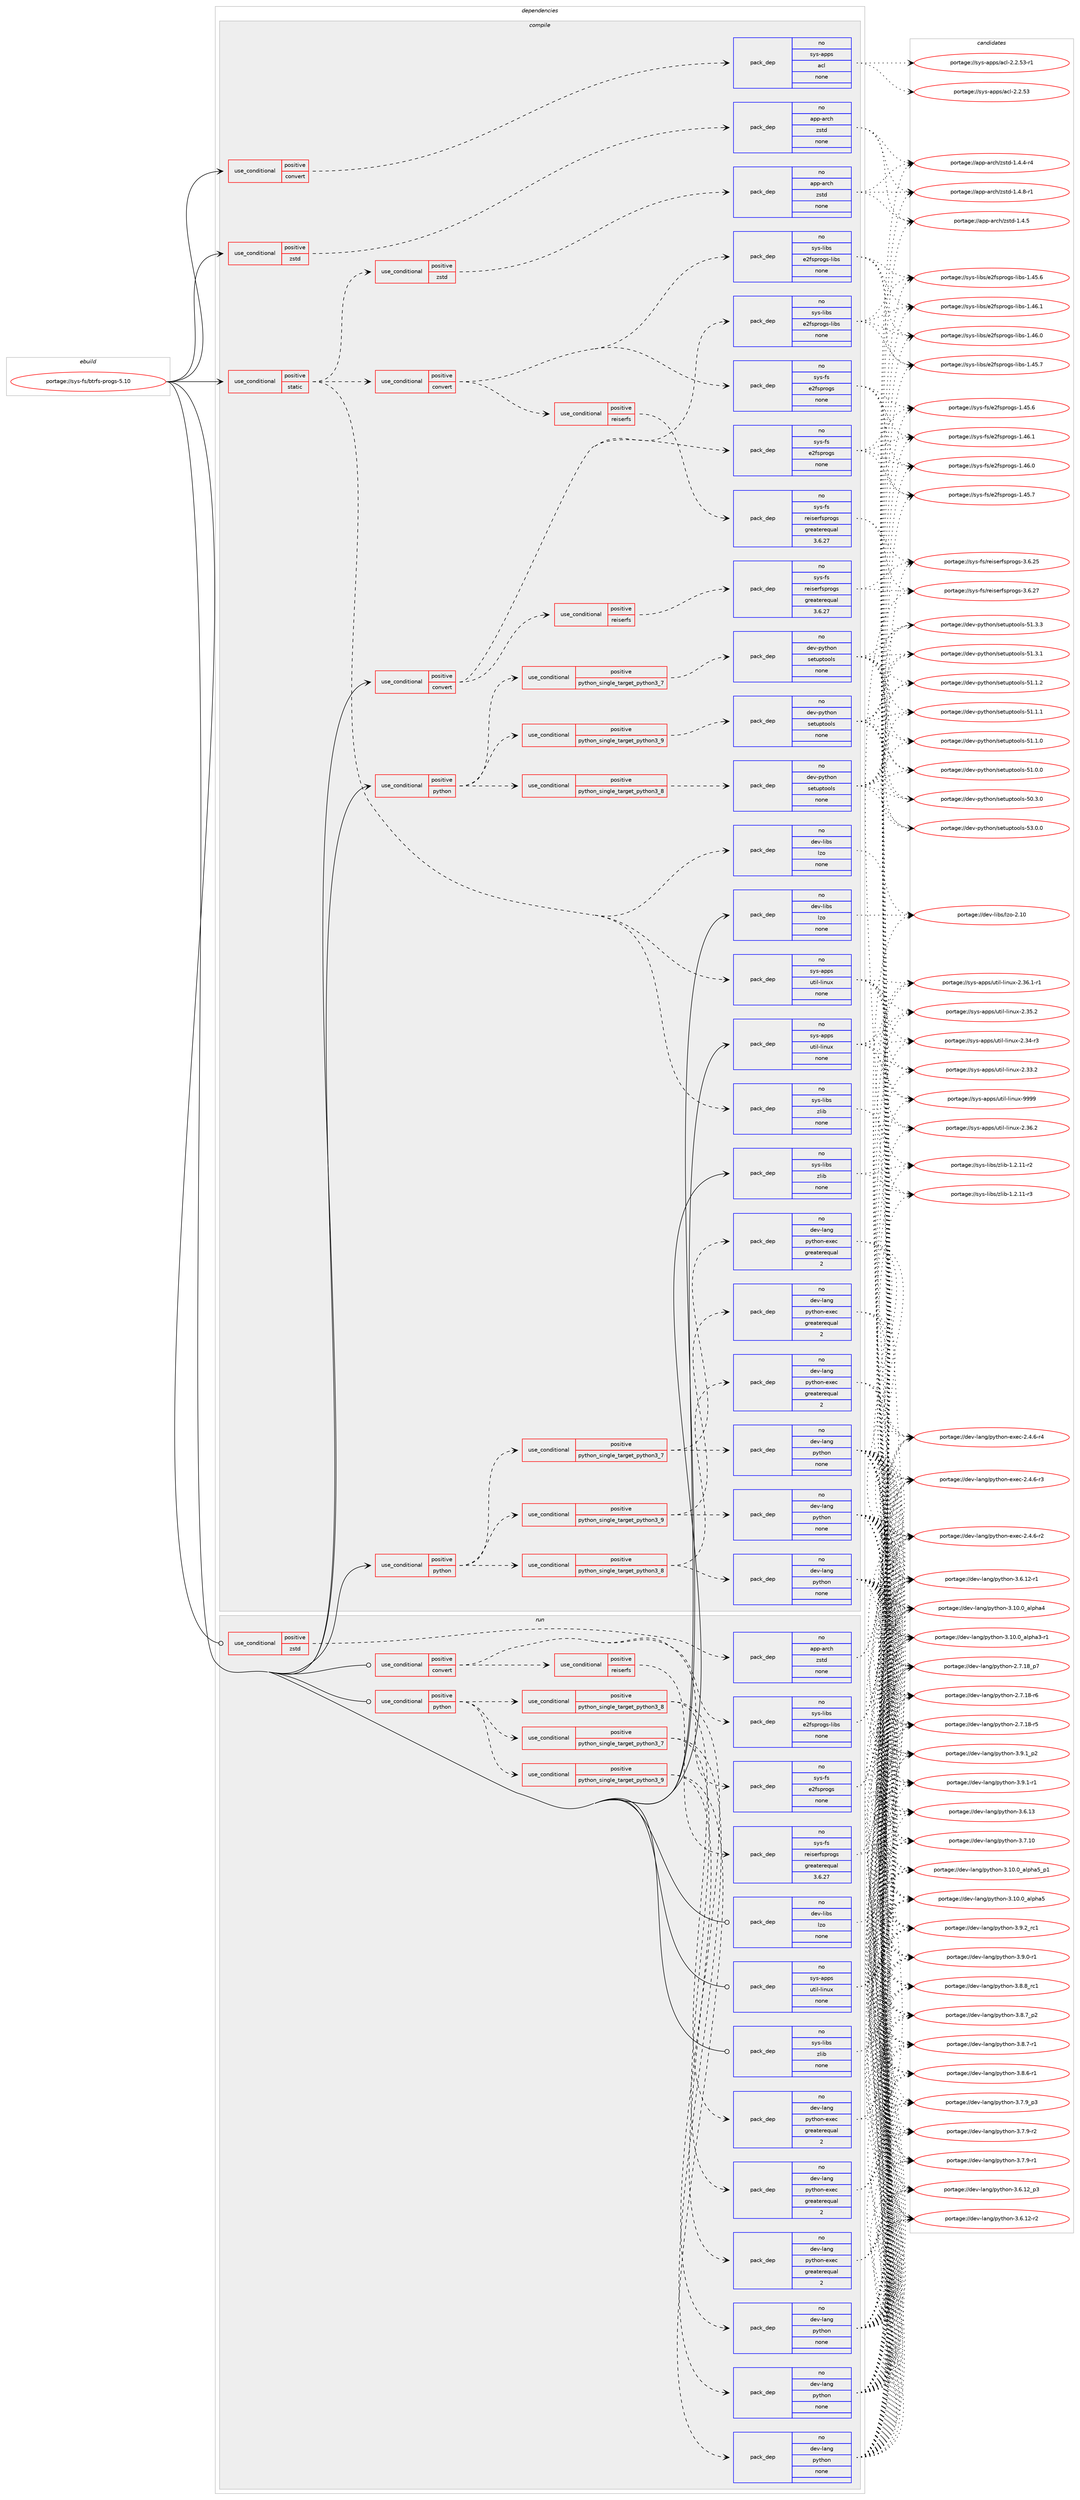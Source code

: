 digraph prolog {

# *************
# Graph options
# *************

newrank=true;
concentrate=true;
compound=true;
graph [rankdir=LR,fontname=Helvetica,fontsize=10,ranksep=1.5];#, ranksep=2.5, nodesep=0.2];
edge  [arrowhead=vee];
node  [fontname=Helvetica,fontsize=10];

# **********
# The ebuild
# **********

subgraph cluster_leftcol {
color=gray;
rank=same;
label=<<i>ebuild</i>>;
id [label="portage://sys-fs/btrfs-progs-5.10", color=red, width=4, href="../sys-fs/btrfs-progs-5.10.svg"];
}

# ****************
# The dependencies
# ****************

subgraph cluster_midcol {
color=gray;
label=<<i>dependencies</i>>;
subgraph cluster_compile {
fillcolor="#eeeeee";
style=filled;
label=<<i>compile</i>>;
subgraph cond982 {
dependency4548 [label=<<TABLE BORDER="0" CELLBORDER="1" CELLSPACING="0" CELLPADDING="4"><TR><TD ROWSPAN="3" CELLPADDING="10">use_conditional</TD></TR><TR><TD>positive</TD></TR><TR><TD>convert</TD></TR></TABLE>>, shape=none, color=red];
subgraph pack3495 {
dependency4549 [label=<<TABLE BORDER="0" CELLBORDER="1" CELLSPACING="0" CELLPADDING="4" WIDTH="220"><TR><TD ROWSPAN="6" CELLPADDING="30">pack_dep</TD></TR><TR><TD WIDTH="110">no</TD></TR><TR><TD>sys-apps</TD></TR><TR><TD>acl</TD></TR><TR><TD>none</TD></TR><TR><TD></TD></TR></TABLE>>, shape=none, color=blue];
}
dependency4548:e -> dependency4549:w [weight=20,style="dashed",arrowhead="vee"];
}
id:e -> dependency4548:w [weight=20,style="solid",arrowhead="vee"];
subgraph cond983 {
dependency4550 [label=<<TABLE BORDER="0" CELLBORDER="1" CELLSPACING="0" CELLPADDING="4"><TR><TD ROWSPAN="3" CELLPADDING="10">use_conditional</TD></TR><TR><TD>positive</TD></TR><TR><TD>convert</TD></TR></TABLE>>, shape=none, color=red];
subgraph pack3496 {
dependency4551 [label=<<TABLE BORDER="0" CELLBORDER="1" CELLSPACING="0" CELLPADDING="4" WIDTH="220"><TR><TD ROWSPAN="6" CELLPADDING="30">pack_dep</TD></TR><TR><TD WIDTH="110">no</TD></TR><TR><TD>sys-fs</TD></TR><TR><TD>e2fsprogs</TD></TR><TR><TD>none</TD></TR><TR><TD></TD></TR></TABLE>>, shape=none, color=blue];
}
dependency4550:e -> dependency4551:w [weight=20,style="dashed",arrowhead="vee"];
subgraph pack3497 {
dependency4552 [label=<<TABLE BORDER="0" CELLBORDER="1" CELLSPACING="0" CELLPADDING="4" WIDTH="220"><TR><TD ROWSPAN="6" CELLPADDING="30">pack_dep</TD></TR><TR><TD WIDTH="110">no</TD></TR><TR><TD>sys-libs</TD></TR><TR><TD>e2fsprogs-libs</TD></TR><TR><TD>none</TD></TR><TR><TD></TD></TR></TABLE>>, shape=none, color=blue];
}
dependency4550:e -> dependency4552:w [weight=20,style="dashed",arrowhead="vee"];
subgraph cond984 {
dependency4553 [label=<<TABLE BORDER="0" CELLBORDER="1" CELLSPACING="0" CELLPADDING="4"><TR><TD ROWSPAN="3" CELLPADDING="10">use_conditional</TD></TR><TR><TD>positive</TD></TR><TR><TD>reiserfs</TD></TR></TABLE>>, shape=none, color=red];
subgraph pack3498 {
dependency4554 [label=<<TABLE BORDER="0" CELLBORDER="1" CELLSPACING="0" CELLPADDING="4" WIDTH="220"><TR><TD ROWSPAN="6" CELLPADDING="30">pack_dep</TD></TR><TR><TD WIDTH="110">no</TD></TR><TR><TD>sys-fs</TD></TR><TR><TD>reiserfsprogs</TD></TR><TR><TD>greaterequal</TD></TR><TR><TD>3.6.27</TD></TR></TABLE>>, shape=none, color=blue];
}
dependency4553:e -> dependency4554:w [weight=20,style="dashed",arrowhead="vee"];
}
dependency4550:e -> dependency4553:w [weight=20,style="dashed",arrowhead="vee"];
}
id:e -> dependency4550:w [weight=20,style="solid",arrowhead="vee"];
subgraph cond985 {
dependency4555 [label=<<TABLE BORDER="0" CELLBORDER="1" CELLSPACING="0" CELLPADDING="4"><TR><TD ROWSPAN="3" CELLPADDING="10">use_conditional</TD></TR><TR><TD>positive</TD></TR><TR><TD>python</TD></TR></TABLE>>, shape=none, color=red];
subgraph cond986 {
dependency4556 [label=<<TABLE BORDER="0" CELLBORDER="1" CELLSPACING="0" CELLPADDING="4"><TR><TD ROWSPAN="3" CELLPADDING="10">use_conditional</TD></TR><TR><TD>positive</TD></TR><TR><TD>python_single_target_python3_7</TD></TR></TABLE>>, shape=none, color=red];
subgraph pack3499 {
dependency4557 [label=<<TABLE BORDER="0" CELLBORDER="1" CELLSPACING="0" CELLPADDING="4" WIDTH="220"><TR><TD ROWSPAN="6" CELLPADDING="30">pack_dep</TD></TR><TR><TD WIDTH="110">no</TD></TR><TR><TD>dev-lang</TD></TR><TR><TD>python</TD></TR><TR><TD>none</TD></TR><TR><TD></TD></TR></TABLE>>, shape=none, color=blue];
}
dependency4556:e -> dependency4557:w [weight=20,style="dashed",arrowhead="vee"];
subgraph pack3500 {
dependency4558 [label=<<TABLE BORDER="0" CELLBORDER="1" CELLSPACING="0" CELLPADDING="4" WIDTH="220"><TR><TD ROWSPAN="6" CELLPADDING="30">pack_dep</TD></TR><TR><TD WIDTH="110">no</TD></TR><TR><TD>dev-lang</TD></TR><TR><TD>python-exec</TD></TR><TR><TD>greaterequal</TD></TR><TR><TD>2</TD></TR></TABLE>>, shape=none, color=blue];
}
dependency4556:e -> dependency4558:w [weight=20,style="dashed",arrowhead="vee"];
}
dependency4555:e -> dependency4556:w [weight=20,style="dashed",arrowhead="vee"];
subgraph cond987 {
dependency4559 [label=<<TABLE BORDER="0" CELLBORDER="1" CELLSPACING="0" CELLPADDING="4"><TR><TD ROWSPAN="3" CELLPADDING="10">use_conditional</TD></TR><TR><TD>positive</TD></TR><TR><TD>python_single_target_python3_8</TD></TR></TABLE>>, shape=none, color=red];
subgraph pack3501 {
dependency4560 [label=<<TABLE BORDER="0" CELLBORDER="1" CELLSPACING="0" CELLPADDING="4" WIDTH="220"><TR><TD ROWSPAN="6" CELLPADDING="30">pack_dep</TD></TR><TR><TD WIDTH="110">no</TD></TR><TR><TD>dev-lang</TD></TR><TR><TD>python</TD></TR><TR><TD>none</TD></TR><TR><TD></TD></TR></TABLE>>, shape=none, color=blue];
}
dependency4559:e -> dependency4560:w [weight=20,style="dashed",arrowhead="vee"];
subgraph pack3502 {
dependency4561 [label=<<TABLE BORDER="0" CELLBORDER="1" CELLSPACING="0" CELLPADDING="4" WIDTH="220"><TR><TD ROWSPAN="6" CELLPADDING="30">pack_dep</TD></TR><TR><TD WIDTH="110">no</TD></TR><TR><TD>dev-lang</TD></TR><TR><TD>python-exec</TD></TR><TR><TD>greaterequal</TD></TR><TR><TD>2</TD></TR></TABLE>>, shape=none, color=blue];
}
dependency4559:e -> dependency4561:w [weight=20,style="dashed",arrowhead="vee"];
}
dependency4555:e -> dependency4559:w [weight=20,style="dashed",arrowhead="vee"];
subgraph cond988 {
dependency4562 [label=<<TABLE BORDER="0" CELLBORDER="1" CELLSPACING="0" CELLPADDING="4"><TR><TD ROWSPAN="3" CELLPADDING="10">use_conditional</TD></TR><TR><TD>positive</TD></TR><TR><TD>python_single_target_python3_9</TD></TR></TABLE>>, shape=none, color=red];
subgraph pack3503 {
dependency4563 [label=<<TABLE BORDER="0" CELLBORDER="1" CELLSPACING="0" CELLPADDING="4" WIDTH="220"><TR><TD ROWSPAN="6" CELLPADDING="30">pack_dep</TD></TR><TR><TD WIDTH="110">no</TD></TR><TR><TD>dev-lang</TD></TR><TR><TD>python</TD></TR><TR><TD>none</TD></TR><TR><TD></TD></TR></TABLE>>, shape=none, color=blue];
}
dependency4562:e -> dependency4563:w [weight=20,style="dashed",arrowhead="vee"];
subgraph pack3504 {
dependency4564 [label=<<TABLE BORDER="0" CELLBORDER="1" CELLSPACING="0" CELLPADDING="4" WIDTH="220"><TR><TD ROWSPAN="6" CELLPADDING="30">pack_dep</TD></TR><TR><TD WIDTH="110">no</TD></TR><TR><TD>dev-lang</TD></TR><TR><TD>python-exec</TD></TR><TR><TD>greaterequal</TD></TR><TR><TD>2</TD></TR></TABLE>>, shape=none, color=blue];
}
dependency4562:e -> dependency4564:w [weight=20,style="dashed",arrowhead="vee"];
}
dependency4555:e -> dependency4562:w [weight=20,style="dashed",arrowhead="vee"];
}
id:e -> dependency4555:w [weight=20,style="solid",arrowhead="vee"];
subgraph cond989 {
dependency4565 [label=<<TABLE BORDER="0" CELLBORDER="1" CELLSPACING="0" CELLPADDING="4"><TR><TD ROWSPAN="3" CELLPADDING="10">use_conditional</TD></TR><TR><TD>positive</TD></TR><TR><TD>python</TD></TR></TABLE>>, shape=none, color=red];
subgraph cond990 {
dependency4566 [label=<<TABLE BORDER="0" CELLBORDER="1" CELLSPACING="0" CELLPADDING="4"><TR><TD ROWSPAN="3" CELLPADDING="10">use_conditional</TD></TR><TR><TD>positive</TD></TR><TR><TD>python_single_target_python3_7</TD></TR></TABLE>>, shape=none, color=red];
subgraph pack3505 {
dependency4567 [label=<<TABLE BORDER="0" CELLBORDER="1" CELLSPACING="0" CELLPADDING="4" WIDTH="220"><TR><TD ROWSPAN="6" CELLPADDING="30">pack_dep</TD></TR><TR><TD WIDTH="110">no</TD></TR><TR><TD>dev-python</TD></TR><TR><TD>setuptools</TD></TR><TR><TD>none</TD></TR><TR><TD></TD></TR></TABLE>>, shape=none, color=blue];
}
dependency4566:e -> dependency4567:w [weight=20,style="dashed",arrowhead="vee"];
}
dependency4565:e -> dependency4566:w [weight=20,style="dashed",arrowhead="vee"];
subgraph cond991 {
dependency4568 [label=<<TABLE BORDER="0" CELLBORDER="1" CELLSPACING="0" CELLPADDING="4"><TR><TD ROWSPAN="3" CELLPADDING="10">use_conditional</TD></TR><TR><TD>positive</TD></TR><TR><TD>python_single_target_python3_8</TD></TR></TABLE>>, shape=none, color=red];
subgraph pack3506 {
dependency4569 [label=<<TABLE BORDER="0" CELLBORDER="1" CELLSPACING="0" CELLPADDING="4" WIDTH="220"><TR><TD ROWSPAN="6" CELLPADDING="30">pack_dep</TD></TR><TR><TD WIDTH="110">no</TD></TR><TR><TD>dev-python</TD></TR><TR><TD>setuptools</TD></TR><TR><TD>none</TD></TR><TR><TD></TD></TR></TABLE>>, shape=none, color=blue];
}
dependency4568:e -> dependency4569:w [weight=20,style="dashed",arrowhead="vee"];
}
dependency4565:e -> dependency4568:w [weight=20,style="dashed",arrowhead="vee"];
subgraph cond992 {
dependency4570 [label=<<TABLE BORDER="0" CELLBORDER="1" CELLSPACING="0" CELLPADDING="4"><TR><TD ROWSPAN="3" CELLPADDING="10">use_conditional</TD></TR><TR><TD>positive</TD></TR><TR><TD>python_single_target_python3_9</TD></TR></TABLE>>, shape=none, color=red];
subgraph pack3507 {
dependency4571 [label=<<TABLE BORDER="0" CELLBORDER="1" CELLSPACING="0" CELLPADDING="4" WIDTH="220"><TR><TD ROWSPAN="6" CELLPADDING="30">pack_dep</TD></TR><TR><TD WIDTH="110">no</TD></TR><TR><TD>dev-python</TD></TR><TR><TD>setuptools</TD></TR><TR><TD>none</TD></TR><TR><TD></TD></TR></TABLE>>, shape=none, color=blue];
}
dependency4570:e -> dependency4571:w [weight=20,style="dashed",arrowhead="vee"];
}
dependency4565:e -> dependency4570:w [weight=20,style="dashed",arrowhead="vee"];
}
id:e -> dependency4565:w [weight=20,style="solid",arrowhead="vee"];
subgraph cond993 {
dependency4572 [label=<<TABLE BORDER="0" CELLBORDER="1" CELLSPACING="0" CELLPADDING="4"><TR><TD ROWSPAN="3" CELLPADDING="10">use_conditional</TD></TR><TR><TD>positive</TD></TR><TR><TD>static</TD></TR></TABLE>>, shape=none, color=red];
subgraph pack3508 {
dependency4573 [label=<<TABLE BORDER="0" CELLBORDER="1" CELLSPACING="0" CELLPADDING="4" WIDTH="220"><TR><TD ROWSPAN="6" CELLPADDING="30">pack_dep</TD></TR><TR><TD WIDTH="110">no</TD></TR><TR><TD>dev-libs</TD></TR><TR><TD>lzo</TD></TR><TR><TD>none</TD></TR><TR><TD></TD></TR></TABLE>>, shape=none, color=blue];
}
dependency4572:e -> dependency4573:w [weight=20,style="dashed",arrowhead="vee"];
subgraph pack3509 {
dependency4574 [label=<<TABLE BORDER="0" CELLBORDER="1" CELLSPACING="0" CELLPADDING="4" WIDTH="220"><TR><TD ROWSPAN="6" CELLPADDING="30">pack_dep</TD></TR><TR><TD WIDTH="110">no</TD></TR><TR><TD>sys-apps</TD></TR><TR><TD>util-linux</TD></TR><TR><TD>none</TD></TR><TR><TD></TD></TR></TABLE>>, shape=none, color=blue];
}
dependency4572:e -> dependency4574:w [weight=20,style="dashed",arrowhead="vee"];
subgraph pack3510 {
dependency4575 [label=<<TABLE BORDER="0" CELLBORDER="1" CELLSPACING="0" CELLPADDING="4" WIDTH="220"><TR><TD ROWSPAN="6" CELLPADDING="30">pack_dep</TD></TR><TR><TD WIDTH="110">no</TD></TR><TR><TD>sys-libs</TD></TR><TR><TD>zlib</TD></TR><TR><TD>none</TD></TR><TR><TD></TD></TR></TABLE>>, shape=none, color=blue];
}
dependency4572:e -> dependency4575:w [weight=20,style="dashed",arrowhead="vee"];
subgraph cond994 {
dependency4576 [label=<<TABLE BORDER="0" CELLBORDER="1" CELLSPACING="0" CELLPADDING="4"><TR><TD ROWSPAN="3" CELLPADDING="10">use_conditional</TD></TR><TR><TD>positive</TD></TR><TR><TD>convert</TD></TR></TABLE>>, shape=none, color=red];
subgraph pack3511 {
dependency4577 [label=<<TABLE BORDER="0" CELLBORDER="1" CELLSPACING="0" CELLPADDING="4" WIDTH="220"><TR><TD ROWSPAN="6" CELLPADDING="30">pack_dep</TD></TR><TR><TD WIDTH="110">no</TD></TR><TR><TD>sys-fs</TD></TR><TR><TD>e2fsprogs</TD></TR><TR><TD>none</TD></TR><TR><TD></TD></TR></TABLE>>, shape=none, color=blue];
}
dependency4576:e -> dependency4577:w [weight=20,style="dashed",arrowhead="vee"];
subgraph pack3512 {
dependency4578 [label=<<TABLE BORDER="0" CELLBORDER="1" CELLSPACING="0" CELLPADDING="4" WIDTH="220"><TR><TD ROWSPAN="6" CELLPADDING="30">pack_dep</TD></TR><TR><TD WIDTH="110">no</TD></TR><TR><TD>sys-libs</TD></TR><TR><TD>e2fsprogs-libs</TD></TR><TR><TD>none</TD></TR><TR><TD></TD></TR></TABLE>>, shape=none, color=blue];
}
dependency4576:e -> dependency4578:w [weight=20,style="dashed",arrowhead="vee"];
subgraph cond995 {
dependency4579 [label=<<TABLE BORDER="0" CELLBORDER="1" CELLSPACING="0" CELLPADDING="4"><TR><TD ROWSPAN="3" CELLPADDING="10">use_conditional</TD></TR><TR><TD>positive</TD></TR><TR><TD>reiserfs</TD></TR></TABLE>>, shape=none, color=red];
subgraph pack3513 {
dependency4580 [label=<<TABLE BORDER="0" CELLBORDER="1" CELLSPACING="0" CELLPADDING="4" WIDTH="220"><TR><TD ROWSPAN="6" CELLPADDING="30">pack_dep</TD></TR><TR><TD WIDTH="110">no</TD></TR><TR><TD>sys-fs</TD></TR><TR><TD>reiserfsprogs</TD></TR><TR><TD>greaterequal</TD></TR><TR><TD>3.6.27</TD></TR></TABLE>>, shape=none, color=blue];
}
dependency4579:e -> dependency4580:w [weight=20,style="dashed",arrowhead="vee"];
}
dependency4576:e -> dependency4579:w [weight=20,style="dashed",arrowhead="vee"];
}
dependency4572:e -> dependency4576:w [weight=20,style="dashed",arrowhead="vee"];
subgraph cond996 {
dependency4581 [label=<<TABLE BORDER="0" CELLBORDER="1" CELLSPACING="0" CELLPADDING="4"><TR><TD ROWSPAN="3" CELLPADDING="10">use_conditional</TD></TR><TR><TD>positive</TD></TR><TR><TD>zstd</TD></TR></TABLE>>, shape=none, color=red];
subgraph pack3514 {
dependency4582 [label=<<TABLE BORDER="0" CELLBORDER="1" CELLSPACING="0" CELLPADDING="4" WIDTH="220"><TR><TD ROWSPAN="6" CELLPADDING="30">pack_dep</TD></TR><TR><TD WIDTH="110">no</TD></TR><TR><TD>app-arch</TD></TR><TR><TD>zstd</TD></TR><TR><TD>none</TD></TR><TR><TD></TD></TR></TABLE>>, shape=none, color=blue];
}
dependency4581:e -> dependency4582:w [weight=20,style="dashed",arrowhead="vee"];
}
dependency4572:e -> dependency4581:w [weight=20,style="dashed",arrowhead="vee"];
}
id:e -> dependency4572:w [weight=20,style="solid",arrowhead="vee"];
subgraph cond997 {
dependency4583 [label=<<TABLE BORDER="0" CELLBORDER="1" CELLSPACING="0" CELLPADDING="4"><TR><TD ROWSPAN="3" CELLPADDING="10">use_conditional</TD></TR><TR><TD>positive</TD></TR><TR><TD>zstd</TD></TR></TABLE>>, shape=none, color=red];
subgraph pack3515 {
dependency4584 [label=<<TABLE BORDER="0" CELLBORDER="1" CELLSPACING="0" CELLPADDING="4" WIDTH="220"><TR><TD ROWSPAN="6" CELLPADDING="30">pack_dep</TD></TR><TR><TD WIDTH="110">no</TD></TR><TR><TD>app-arch</TD></TR><TR><TD>zstd</TD></TR><TR><TD>none</TD></TR><TR><TD></TD></TR></TABLE>>, shape=none, color=blue];
}
dependency4583:e -> dependency4584:w [weight=20,style="dashed",arrowhead="vee"];
}
id:e -> dependency4583:w [weight=20,style="solid",arrowhead="vee"];
subgraph pack3516 {
dependency4585 [label=<<TABLE BORDER="0" CELLBORDER="1" CELLSPACING="0" CELLPADDING="4" WIDTH="220"><TR><TD ROWSPAN="6" CELLPADDING="30">pack_dep</TD></TR><TR><TD WIDTH="110">no</TD></TR><TR><TD>dev-libs</TD></TR><TR><TD>lzo</TD></TR><TR><TD>none</TD></TR><TR><TD></TD></TR></TABLE>>, shape=none, color=blue];
}
id:e -> dependency4585:w [weight=20,style="solid",arrowhead="vee"];
subgraph pack3517 {
dependency4586 [label=<<TABLE BORDER="0" CELLBORDER="1" CELLSPACING="0" CELLPADDING="4" WIDTH="220"><TR><TD ROWSPAN="6" CELLPADDING="30">pack_dep</TD></TR><TR><TD WIDTH="110">no</TD></TR><TR><TD>sys-apps</TD></TR><TR><TD>util-linux</TD></TR><TR><TD>none</TD></TR><TR><TD></TD></TR></TABLE>>, shape=none, color=blue];
}
id:e -> dependency4586:w [weight=20,style="solid",arrowhead="vee"];
subgraph pack3518 {
dependency4587 [label=<<TABLE BORDER="0" CELLBORDER="1" CELLSPACING="0" CELLPADDING="4" WIDTH="220"><TR><TD ROWSPAN="6" CELLPADDING="30">pack_dep</TD></TR><TR><TD WIDTH="110">no</TD></TR><TR><TD>sys-libs</TD></TR><TR><TD>zlib</TD></TR><TR><TD>none</TD></TR><TR><TD></TD></TR></TABLE>>, shape=none, color=blue];
}
id:e -> dependency4587:w [weight=20,style="solid",arrowhead="vee"];
}
subgraph cluster_compileandrun {
fillcolor="#eeeeee";
style=filled;
label=<<i>compile and run</i>>;
}
subgraph cluster_run {
fillcolor="#eeeeee";
style=filled;
label=<<i>run</i>>;
subgraph cond998 {
dependency4588 [label=<<TABLE BORDER="0" CELLBORDER="1" CELLSPACING="0" CELLPADDING="4"><TR><TD ROWSPAN="3" CELLPADDING="10">use_conditional</TD></TR><TR><TD>positive</TD></TR><TR><TD>convert</TD></TR></TABLE>>, shape=none, color=red];
subgraph pack3519 {
dependency4589 [label=<<TABLE BORDER="0" CELLBORDER="1" CELLSPACING="0" CELLPADDING="4" WIDTH="220"><TR><TD ROWSPAN="6" CELLPADDING="30">pack_dep</TD></TR><TR><TD WIDTH="110">no</TD></TR><TR><TD>sys-fs</TD></TR><TR><TD>e2fsprogs</TD></TR><TR><TD>none</TD></TR><TR><TD></TD></TR></TABLE>>, shape=none, color=blue];
}
dependency4588:e -> dependency4589:w [weight=20,style="dashed",arrowhead="vee"];
subgraph pack3520 {
dependency4590 [label=<<TABLE BORDER="0" CELLBORDER="1" CELLSPACING="0" CELLPADDING="4" WIDTH="220"><TR><TD ROWSPAN="6" CELLPADDING="30">pack_dep</TD></TR><TR><TD WIDTH="110">no</TD></TR><TR><TD>sys-libs</TD></TR><TR><TD>e2fsprogs-libs</TD></TR><TR><TD>none</TD></TR><TR><TD></TD></TR></TABLE>>, shape=none, color=blue];
}
dependency4588:e -> dependency4590:w [weight=20,style="dashed",arrowhead="vee"];
subgraph cond999 {
dependency4591 [label=<<TABLE BORDER="0" CELLBORDER="1" CELLSPACING="0" CELLPADDING="4"><TR><TD ROWSPAN="3" CELLPADDING="10">use_conditional</TD></TR><TR><TD>positive</TD></TR><TR><TD>reiserfs</TD></TR></TABLE>>, shape=none, color=red];
subgraph pack3521 {
dependency4592 [label=<<TABLE BORDER="0" CELLBORDER="1" CELLSPACING="0" CELLPADDING="4" WIDTH="220"><TR><TD ROWSPAN="6" CELLPADDING="30">pack_dep</TD></TR><TR><TD WIDTH="110">no</TD></TR><TR><TD>sys-fs</TD></TR><TR><TD>reiserfsprogs</TD></TR><TR><TD>greaterequal</TD></TR><TR><TD>3.6.27</TD></TR></TABLE>>, shape=none, color=blue];
}
dependency4591:e -> dependency4592:w [weight=20,style="dashed",arrowhead="vee"];
}
dependency4588:e -> dependency4591:w [weight=20,style="dashed",arrowhead="vee"];
}
id:e -> dependency4588:w [weight=20,style="solid",arrowhead="odot"];
subgraph cond1000 {
dependency4593 [label=<<TABLE BORDER="0" CELLBORDER="1" CELLSPACING="0" CELLPADDING="4"><TR><TD ROWSPAN="3" CELLPADDING="10">use_conditional</TD></TR><TR><TD>positive</TD></TR><TR><TD>python</TD></TR></TABLE>>, shape=none, color=red];
subgraph cond1001 {
dependency4594 [label=<<TABLE BORDER="0" CELLBORDER="1" CELLSPACING="0" CELLPADDING="4"><TR><TD ROWSPAN="3" CELLPADDING="10">use_conditional</TD></TR><TR><TD>positive</TD></TR><TR><TD>python_single_target_python3_7</TD></TR></TABLE>>, shape=none, color=red];
subgraph pack3522 {
dependency4595 [label=<<TABLE BORDER="0" CELLBORDER="1" CELLSPACING="0" CELLPADDING="4" WIDTH="220"><TR><TD ROWSPAN="6" CELLPADDING="30">pack_dep</TD></TR><TR><TD WIDTH="110">no</TD></TR><TR><TD>dev-lang</TD></TR><TR><TD>python</TD></TR><TR><TD>none</TD></TR><TR><TD></TD></TR></TABLE>>, shape=none, color=blue];
}
dependency4594:e -> dependency4595:w [weight=20,style="dashed",arrowhead="vee"];
subgraph pack3523 {
dependency4596 [label=<<TABLE BORDER="0" CELLBORDER="1" CELLSPACING="0" CELLPADDING="4" WIDTH="220"><TR><TD ROWSPAN="6" CELLPADDING="30">pack_dep</TD></TR><TR><TD WIDTH="110">no</TD></TR><TR><TD>dev-lang</TD></TR><TR><TD>python-exec</TD></TR><TR><TD>greaterequal</TD></TR><TR><TD>2</TD></TR></TABLE>>, shape=none, color=blue];
}
dependency4594:e -> dependency4596:w [weight=20,style="dashed",arrowhead="vee"];
}
dependency4593:e -> dependency4594:w [weight=20,style="dashed",arrowhead="vee"];
subgraph cond1002 {
dependency4597 [label=<<TABLE BORDER="0" CELLBORDER="1" CELLSPACING="0" CELLPADDING="4"><TR><TD ROWSPAN="3" CELLPADDING="10">use_conditional</TD></TR><TR><TD>positive</TD></TR><TR><TD>python_single_target_python3_8</TD></TR></TABLE>>, shape=none, color=red];
subgraph pack3524 {
dependency4598 [label=<<TABLE BORDER="0" CELLBORDER="1" CELLSPACING="0" CELLPADDING="4" WIDTH="220"><TR><TD ROWSPAN="6" CELLPADDING="30">pack_dep</TD></TR><TR><TD WIDTH="110">no</TD></TR><TR><TD>dev-lang</TD></TR><TR><TD>python</TD></TR><TR><TD>none</TD></TR><TR><TD></TD></TR></TABLE>>, shape=none, color=blue];
}
dependency4597:e -> dependency4598:w [weight=20,style="dashed",arrowhead="vee"];
subgraph pack3525 {
dependency4599 [label=<<TABLE BORDER="0" CELLBORDER="1" CELLSPACING="0" CELLPADDING="4" WIDTH="220"><TR><TD ROWSPAN="6" CELLPADDING="30">pack_dep</TD></TR><TR><TD WIDTH="110">no</TD></TR><TR><TD>dev-lang</TD></TR><TR><TD>python-exec</TD></TR><TR><TD>greaterequal</TD></TR><TR><TD>2</TD></TR></TABLE>>, shape=none, color=blue];
}
dependency4597:e -> dependency4599:w [weight=20,style="dashed",arrowhead="vee"];
}
dependency4593:e -> dependency4597:w [weight=20,style="dashed",arrowhead="vee"];
subgraph cond1003 {
dependency4600 [label=<<TABLE BORDER="0" CELLBORDER="1" CELLSPACING="0" CELLPADDING="4"><TR><TD ROWSPAN="3" CELLPADDING="10">use_conditional</TD></TR><TR><TD>positive</TD></TR><TR><TD>python_single_target_python3_9</TD></TR></TABLE>>, shape=none, color=red];
subgraph pack3526 {
dependency4601 [label=<<TABLE BORDER="0" CELLBORDER="1" CELLSPACING="0" CELLPADDING="4" WIDTH="220"><TR><TD ROWSPAN="6" CELLPADDING="30">pack_dep</TD></TR><TR><TD WIDTH="110">no</TD></TR><TR><TD>dev-lang</TD></TR><TR><TD>python</TD></TR><TR><TD>none</TD></TR><TR><TD></TD></TR></TABLE>>, shape=none, color=blue];
}
dependency4600:e -> dependency4601:w [weight=20,style="dashed",arrowhead="vee"];
subgraph pack3527 {
dependency4602 [label=<<TABLE BORDER="0" CELLBORDER="1" CELLSPACING="0" CELLPADDING="4" WIDTH="220"><TR><TD ROWSPAN="6" CELLPADDING="30">pack_dep</TD></TR><TR><TD WIDTH="110">no</TD></TR><TR><TD>dev-lang</TD></TR><TR><TD>python-exec</TD></TR><TR><TD>greaterequal</TD></TR><TR><TD>2</TD></TR></TABLE>>, shape=none, color=blue];
}
dependency4600:e -> dependency4602:w [weight=20,style="dashed",arrowhead="vee"];
}
dependency4593:e -> dependency4600:w [weight=20,style="dashed",arrowhead="vee"];
}
id:e -> dependency4593:w [weight=20,style="solid",arrowhead="odot"];
subgraph cond1004 {
dependency4603 [label=<<TABLE BORDER="0" CELLBORDER="1" CELLSPACING="0" CELLPADDING="4"><TR><TD ROWSPAN="3" CELLPADDING="10">use_conditional</TD></TR><TR><TD>positive</TD></TR><TR><TD>zstd</TD></TR></TABLE>>, shape=none, color=red];
subgraph pack3528 {
dependency4604 [label=<<TABLE BORDER="0" CELLBORDER="1" CELLSPACING="0" CELLPADDING="4" WIDTH="220"><TR><TD ROWSPAN="6" CELLPADDING="30">pack_dep</TD></TR><TR><TD WIDTH="110">no</TD></TR><TR><TD>app-arch</TD></TR><TR><TD>zstd</TD></TR><TR><TD>none</TD></TR><TR><TD></TD></TR></TABLE>>, shape=none, color=blue];
}
dependency4603:e -> dependency4604:w [weight=20,style="dashed",arrowhead="vee"];
}
id:e -> dependency4603:w [weight=20,style="solid",arrowhead="odot"];
subgraph pack3529 {
dependency4605 [label=<<TABLE BORDER="0" CELLBORDER="1" CELLSPACING="0" CELLPADDING="4" WIDTH="220"><TR><TD ROWSPAN="6" CELLPADDING="30">pack_dep</TD></TR><TR><TD WIDTH="110">no</TD></TR><TR><TD>dev-libs</TD></TR><TR><TD>lzo</TD></TR><TR><TD>none</TD></TR><TR><TD></TD></TR></TABLE>>, shape=none, color=blue];
}
id:e -> dependency4605:w [weight=20,style="solid",arrowhead="odot"];
subgraph pack3530 {
dependency4606 [label=<<TABLE BORDER="0" CELLBORDER="1" CELLSPACING="0" CELLPADDING="4" WIDTH="220"><TR><TD ROWSPAN="6" CELLPADDING="30">pack_dep</TD></TR><TR><TD WIDTH="110">no</TD></TR><TR><TD>sys-apps</TD></TR><TR><TD>util-linux</TD></TR><TR><TD>none</TD></TR><TR><TD></TD></TR></TABLE>>, shape=none, color=blue];
}
id:e -> dependency4606:w [weight=20,style="solid",arrowhead="odot"];
subgraph pack3531 {
dependency4607 [label=<<TABLE BORDER="0" CELLBORDER="1" CELLSPACING="0" CELLPADDING="4" WIDTH="220"><TR><TD ROWSPAN="6" CELLPADDING="30">pack_dep</TD></TR><TR><TD WIDTH="110">no</TD></TR><TR><TD>sys-libs</TD></TR><TR><TD>zlib</TD></TR><TR><TD>none</TD></TR><TR><TD></TD></TR></TABLE>>, shape=none, color=blue];
}
id:e -> dependency4607:w [weight=20,style="solid",arrowhead="odot"];
}
}

# **************
# The candidates
# **************

subgraph cluster_choices {
rank=same;
color=gray;
label=<<i>candidates</i>>;

subgraph choice3495 {
color=black;
nodesep=1;
choice1151211154597112112115479799108455046504653514511449 [label="portage://sys-apps/acl-2.2.53-r1", color=red, width=4,href="../sys-apps/acl-2.2.53-r1.svg"];
choice115121115459711211211547979910845504650465351 [label="portage://sys-apps/acl-2.2.53", color=red, width=4,href="../sys-apps/acl-2.2.53.svg"];
dependency4549:e -> choice1151211154597112112115479799108455046504653514511449:w [style=dotted,weight="100"];
dependency4549:e -> choice115121115459711211211547979910845504650465351:w [style=dotted,weight="100"];
}
subgraph choice3496 {
color=black;
nodesep=1;
choice11512111545102115471015010211511211411110311545494652544649 [label="portage://sys-fs/e2fsprogs-1.46.1", color=red, width=4,href="../sys-fs/e2fsprogs-1.46.1.svg"];
choice11512111545102115471015010211511211411110311545494652544648 [label="portage://sys-fs/e2fsprogs-1.46.0", color=red, width=4,href="../sys-fs/e2fsprogs-1.46.0.svg"];
choice11512111545102115471015010211511211411110311545494652534655 [label="portage://sys-fs/e2fsprogs-1.45.7", color=red, width=4,href="../sys-fs/e2fsprogs-1.45.7.svg"];
choice11512111545102115471015010211511211411110311545494652534654 [label="portage://sys-fs/e2fsprogs-1.45.6", color=red, width=4,href="../sys-fs/e2fsprogs-1.45.6.svg"];
dependency4551:e -> choice11512111545102115471015010211511211411110311545494652544649:w [style=dotted,weight="100"];
dependency4551:e -> choice11512111545102115471015010211511211411110311545494652544648:w [style=dotted,weight="100"];
dependency4551:e -> choice11512111545102115471015010211511211411110311545494652534655:w [style=dotted,weight="100"];
dependency4551:e -> choice11512111545102115471015010211511211411110311545494652534654:w [style=dotted,weight="100"];
}
subgraph choice3497 {
color=black;
nodesep=1;
choice11512111545108105981154710150102115112114111103115451081059811545494652544649 [label="portage://sys-libs/e2fsprogs-libs-1.46.1", color=red, width=4,href="../sys-libs/e2fsprogs-libs-1.46.1.svg"];
choice11512111545108105981154710150102115112114111103115451081059811545494652544648 [label="portage://sys-libs/e2fsprogs-libs-1.46.0", color=red, width=4,href="../sys-libs/e2fsprogs-libs-1.46.0.svg"];
choice11512111545108105981154710150102115112114111103115451081059811545494652534655 [label="portage://sys-libs/e2fsprogs-libs-1.45.7", color=red, width=4,href="../sys-libs/e2fsprogs-libs-1.45.7.svg"];
choice11512111545108105981154710150102115112114111103115451081059811545494652534654 [label="portage://sys-libs/e2fsprogs-libs-1.45.6", color=red, width=4,href="../sys-libs/e2fsprogs-libs-1.45.6.svg"];
dependency4552:e -> choice11512111545108105981154710150102115112114111103115451081059811545494652544649:w [style=dotted,weight="100"];
dependency4552:e -> choice11512111545108105981154710150102115112114111103115451081059811545494652544648:w [style=dotted,weight="100"];
dependency4552:e -> choice11512111545108105981154710150102115112114111103115451081059811545494652534655:w [style=dotted,weight="100"];
dependency4552:e -> choice11512111545108105981154710150102115112114111103115451081059811545494652534654:w [style=dotted,weight="100"];
}
subgraph choice3498 {
color=black;
nodesep=1;
choice115121115451021154711410110511510111410211511211411110311545514654465055 [label="portage://sys-fs/reiserfsprogs-3.6.27", color=red, width=4,href="../sys-fs/reiserfsprogs-3.6.27.svg"];
choice115121115451021154711410110511510111410211511211411110311545514654465053 [label="portage://sys-fs/reiserfsprogs-3.6.25", color=red, width=4,href="../sys-fs/reiserfsprogs-3.6.25.svg"];
dependency4554:e -> choice115121115451021154711410110511510111410211511211411110311545514654465055:w [style=dotted,weight="100"];
dependency4554:e -> choice115121115451021154711410110511510111410211511211411110311545514654465053:w [style=dotted,weight="100"];
}
subgraph choice3499 {
color=black;
nodesep=1;
choice100101118451089711010347112121116104111110455146574650951149949 [label="portage://dev-lang/python-3.9.2_rc1", color=red, width=4,href="../dev-lang/python-3.9.2_rc1.svg"];
choice1001011184510897110103471121211161041111104551465746499511250 [label="portage://dev-lang/python-3.9.1_p2", color=red, width=4,href="../dev-lang/python-3.9.1_p2.svg"];
choice1001011184510897110103471121211161041111104551465746494511449 [label="portage://dev-lang/python-3.9.1-r1", color=red, width=4,href="../dev-lang/python-3.9.1-r1.svg"];
choice1001011184510897110103471121211161041111104551465746484511449 [label="portage://dev-lang/python-3.9.0-r1", color=red, width=4,href="../dev-lang/python-3.9.0-r1.svg"];
choice100101118451089711010347112121116104111110455146564656951149949 [label="portage://dev-lang/python-3.8.8_rc1", color=red, width=4,href="../dev-lang/python-3.8.8_rc1.svg"];
choice1001011184510897110103471121211161041111104551465646559511250 [label="portage://dev-lang/python-3.8.7_p2", color=red, width=4,href="../dev-lang/python-3.8.7_p2.svg"];
choice1001011184510897110103471121211161041111104551465646554511449 [label="portage://dev-lang/python-3.8.7-r1", color=red, width=4,href="../dev-lang/python-3.8.7-r1.svg"];
choice1001011184510897110103471121211161041111104551465646544511449 [label="portage://dev-lang/python-3.8.6-r1", color=red, width=4,href="../dev-lang/python-3.8.6-r1.svg"];
choice1001011184510897110103471121211161041111104551465546579511251 [label="portage://dev-lang/python-3.7.9_p3", color=red, width=4,href="../dev-lang/python-3.7.9_p3.svg"];
choice1001011184510897110103471121211161041111104551465546574511450 [label="portage://dev-lang/python-3.7.9-r2", color=red, width=4,href="../dev-lang/python-3.7.9-r2.svg"];
choice1001011184510897110103471121211161041111104551465546574511449 [label="portage://dev-lang/python-3.7.9-r1", color=red, width=4,href="../dev-lang/python-3.7.9-r1.svg"];
choice10010111845108971101034711212111610411111045514655464948 [label="portage://dev-lang/python-3.7.10", color=red, width=4,href="../dev-lang/python-3.7.10.svg"];
choice10010111845108971101034711212111610411111045514654464951 [label="portage://dev-lang/python-3.6.13", color=red, width=4,href="../dev-lang/python-3.6.13.svg"];
choice100101118451089711010347112121116104111110455146544649509511251 [label="portage://dev-lang/python-3.6.12_p3", color=red, width=4,href="../dev-lang/python-3.6.12_p3.svg"];
choice100101118451089711010347112121116104111110455146544649504511450 [label="portage://dev-lang/python-3.6.12-r2", color=red, width=4,href="../dev-lang/python-3.6.12-r2.svg"];
choice100101118451089711010347112121116104111110455146544649504511449 [label="portage://dev-lang/python-3.6.12-r1", color=red, width=4,href="../dev-lang/python-3.6.12-r1.svg"];
choice10010111845108971101034711212111610411111045514649484648959710811210497539511249 [label="portage://dev-lang/python-3.10.0_alpha5_p1", color=red, width=4,href="../dev-lang/python-3.10.0_alpha5_p1.svg"];
choice1001011184510897110103471121211161041111104551464948464895971081121049753 [label="portage://dev-lang/python-3.10.0_alpha5", color=red, width=4,href="../dev-lang/python-3.10.0_alpha5.svg"];
choice1001011184510897110103471121211161041111104551464948464895971081121049752 [label="portage://dev-lang/python-3.10.0_alpha4", color=red, width=4,href="../dev-lang/python-3.10.0_alpha4.svg"];
choice10010111845108971101034711212111610411111045514649484648959710811210497514511449 [label="portage://dev-lang/python-3.10.0_alpha3-r1", color=red, width=4,href="../dev-lang/python-3.10.0_alpha3-r1.svg"];
choice100101118451089711010347112121116104111110455046554649569511255 [label="portage://dev-lang/python-2.7.18_p7", color=red, width=4,href="../dev-lang/python-2.7.18_p7.svg"];
choice100101118451089711010347112121116104111110455046554649564511454 [label="portage://dev-lang/python-2.7.18-r6", color=red, width=4,href="../dev-lang/python-2.7.18-r6.svg"];
choice100101118451089711010347112121116104111110455046554649564511453 [label="portage://dev-lang/python-2.7.18-r5", color=red, width=4,href="../dev-lang/python-2.7.18-r5.svg"];
dependency4557:e -> choice100101118451089711010347112121116104111110455146574650951149949:w [style=dotted,weight="100"];
dependency4557:e -> choice1001011184510897110103471121211161041111104551465746499511250:w [style=dotted,weight="100"];
dependency4557:e -> choice1001011184510897110103471121211161041111104551465746494511449:w [style=dotted,weight="100"];
dependency4557:e -> choice1001011184510897110103471121211161041111104551465746484511449:w [style=dotted,weight="100"];
dependency4557:e -> choice100101118451089711010347112121116104111110455146564656951149949:w [style=dotted,weight="100"];
dependency4557:e -> choice1001011184510897110103471121211161041111104551465646559511250:w [style=dotted,weight="100"];
dependency4557:e -> choice1001011184510897110103471121211161041111104551465646554511449:w [style=dotted,weight="100"];
dependency4557:e -> choice1001011184510897110103471121211161041111104551465646544511449:w [style=dotted,weight="100"];
dependency4557:e -> choice1001011184510897110103471121211161041111104551465546579511251:w [style=dotted,weight="100"];
dependency4557:e -> choice1001011184510897110103471121211161041111104551465546574511450:w [style=dotted,weight="100"];
dependency4557:e -> choice1001011184510897110103471121211161041111104551465546574511449:w [style=dotted,weight="100"];
dependency4557:e -> choice10010111845108971101034711212111610411111045514655464948:w [style=dotted,weight="100"];
dependency4557:e -> choice10010111845108971101034711212111610411111045514654464951:w [style=dotted,weight="100"];
dependency4557:e -> choice100101118451089711010347112121116104111110455146544649509511251:w [style=dotted,weight="100"];
dependency4557:e -> choice100101118451089711010347112121116104111110455146544649504511450:w [style=dotted,weight="100"];
dependency4557:e -> choice100101118451089711010347112121116104111110455146544649504511449:w [style=dotted,weight="100"];
dependency4557:e -> choice10010111845108971101034711212111610411111045514649484648959710811210497539511249:w [style=dotted,weight="100"];
dependency4557:e -> choice1001011184510897110103471121211161041111104551464948464895971081121049753:w [style=dotted,weight="100"];
dependency4557:e -> choice1001011184510897110103471121211161041111104551464948464895971081121049752:w [style=dotted,weight="100"];
dependency4557:e -> choice10010111845108971101034711212111610411111045514649484648959710811210497514511449:w [style=dotted,weight="100"];
dependency4557:e -> choice100101118451089711010347112121116104111110455046554649569511255:w [style=dotted,weight="100"];
dependency4557:e -> choice100101118451089711010347112121116104111110455046554649564511454:w [style=dotted,weight="100"];
dependency4557:e -> choice100101118451089711010347112121116104111110455046554649564511453:w [style=dotted,weight="100"];
}
subgraph choice3500 {
color=black;
nodesep=1;
choice10010111845108971101034711212111610411111045101120101994550465246544511452 [label="portage://dev-lang/python-exec-2.4.6-r4", color=red, width=4,href="../dev-lang/python-exec-2.4.6-r4.svg"];
choice10010111845108971101034711212111610411111045101120101994550465246544511451 [label="portage://dev-lang/python-exec-2.4.6-r3", color=red, width=4,href="../dev-lang/python-exec-2.4.6-r3.svg"];
choice10010111845108971101034711212111610411111045101120101994550465246544511450 [label="portage://dev-lang/python-exec-2.4.6-r2", color=red, width=4,href="../dev-lang/python-exec-2.4.6-r2.svg"];
dependency4558:e -> choice10010111845108971101034711212111610411111045101120101994550465246544511452:w [style=dotted,weight="100"];
dependency4558:e -> choice10010111845108971101034711212111610411111045101120101994550465246544511451:w [style=dotted,weight="100"];
dependency4558:e -> choice10010111845108971101034711212111610411111045101120101994550465246544511450:w [style=dotted,weight="100"];
}
subgraph choice3501 {
color=black;
nodesep=1;
choice100101118451089711010347112121116104111110455146574650951149949 [label="portage://dev-lang/python-3.9.2_rc1", color=red, width=4,href="../dev-lang/python-3.9.2_rc1.svg"];
choice1001011184510897110103471121211161041111104551465746499511250 [label="portage://dev-lang/python-3.9.1_p2", color=red, width=4,href="../dev-lang/python-3.9.1_p2.svg"];
choice1001011184510897110103471121211161041111104551465746494511449 [label="portage://dev-lang/python-3.9.1-r1", color=red, width=4,href="../dev-lang/python-3.9.1-r1.svg"];
choice1001011184510897110103471121211161041111104551465746484511449 [label="portage://dev-lang/python-3.9.0-r1", color=red, width=4,href="../dev-lang/python-3.9.0-r1.svg"];
choice100101118451089711010347112121116104111110455146564656951149949 [label="portage://dev-lang/python-3.8.8_rc1", color=red, width=4,href="../dev-lang/python-3.8.8_rc1.svg"];
choice1001011184510897110103471121211161041111104551465646559511250 [label="portage://dev-lang/python-3.8.7_p2", color=red, width=4,href="../dev-lang/python-3.8.7_p2.svg"];
choice1001011184510897110103471121211161041111104551465646554511449 [label="portage://dev-lang/python-3.8.7-r1", color=red, width=4,href="../dev-lang/python-3.8.7-r1.svg"];
choice1001011184510897110103471121211161041111104551465646544511449 [label="portage://dev-lang/python-3.8.6-r1", color=red, width=4,href="../dev-lang/python-3.8.6-r1.svg"];
choice1001011184510897110103471121211161041111104551465546579511251 [label="portage://dev-lang/python-3.7.9_p3", color=red, width=4,href="../dev-lang/python-3.7.9_p3.svg"];
choice1001011184510897110103471121211161041111104551465546574511450 [label="portage://dev-lang/python-3.7.9-r2", color=red, width=4,href="../dev-lang/python-3.7.9-r2.svg"];
choice1001011184510897110103471121211161041111104551465546574511449 [label="portage://dev-lang/python-3.7.9-r1", color=red, width=4,href="../dev-lang/python-3.7.9-r1.svg"];
choice10010111845108971101034711212111610411111045514655464948 [label="portage://dev-lang/python-3.7.10", color=red, width=4,href="../dev-lang/python-3.7.10.svg"];
choice10010111845108971101034711212111610411111045514654464951 [label="portage://dev-lang/python-3.6.13", color=red, width=4,href="../dev-lang/python-3.6.13.svg"];
choice100101118451089711010347112121116104111110455146544649509511251 [label="portage://dev-lang/python-3.6.12_p3", color=red, width=4,href="../dev-lang/python-3.6.12_p3.svg"];
choice100101118451089711010347112121116104111110455146544649504511450 [label="portage://dev-lang/python-3.6.12-r2", color=red, width=4,href="../dev-lang/python-3.6.12-r2.svg"];
choice100101118451089711010347112121116104111110455146544649504511449 [label="portage://dev-lang/python-3.6.12-r1", color=red, width=4,href="../dev-lang/python-3.6.12-r1.svg"];
choice10010111845108971101034711212111610411111045514649484648959710811210497539511249 [label="portage://dev-lang/python-3.10.0_alpha5_p1", color=red, width=4,href="../dev-lang/python-3.10.0_alpha5_p1.svg"];
choice1001011184510897110103471121211161041111104551464948464895971081121049753 [label="portage://dev-lang/python-3.10.0_alpha5", color=red, width=4,href="../dev-lang/python-3.10.0_alpha5.svg"];
choice1001011184510897110103471121211161041111104551464948464895971081121049752 [label="portage://dev-lang/python-3.10.0_alpha4", color=red, width=4,href="../dev-lang/python-3.10.0_alpha4.svg"];
choice10010111845108971101034711212111610411111045514649484648959710811210497514511449 [label="portage://dev-lang/python-3.10.0_alpha3-r1", color=red, width=4,href="../dev-lang/python-3.10.0_alpha3-r1.svg"];
choice100101118451089711010347112121116104111110455046554649569511255 [label="portage://dev-lang/python-2.7.18_p7", color=red, width=4,href="../dev-lang/python-2.7.18_p7.svg"];
choice100101118451089711010347112121116104111110455046554649564511454 [label="portage://dev-lang/python-2.7.18-r6", color=red, width=4,href="../dev-lang/python-2.7.18-r6.svg"];
choice100101118451089711010347112121116104111110455046554649564511453 [label="portage://dev-lang/python-2.7.18-r5", color=red, width=4,href="../dev-lang/python-2.7.18-r5.svg"];
dependency4560:e -> choice100101118451089711010347112121116104111110455146574650951149949:w [style=dotted,weight="100"];
dependency4560:e -> choice1001011184510897110103471121211161041111104551465746499511250:w [style=dotted,weight="100"];
dependency4560:e -> choice1001011184510897110103471121211161041111104551465746494511449:w [style=dotted,weight="100"];
dependency4560:e -> choice1001011184510897110103471121211161041111104551465746484511449:w [style=dotted,weight="100"];
dependency4560:e -> choice100101118451089711010347112121116104111110455146564656951149949:w [style=dotted,weight="100"];
dependency4560:e -> choice1001011184510897110103471121211161041111104551465646559511250:w [style=dotted,weight="100"];
dependency4560:e -> choice1001011184510897110103471121211161041111104551465646554511449:w [style=dotted,weight="100"];
dependency4560:e -> choice1001011184510897110103471121211161041111104551465646544511449:w [style=dotted,weight="100"];
dependency4560:e -> choice1001011184510897110103471121211161041111104551465546579511251:w [style=dotted,weight="100"];
dependency4560:e -> choice1001011184510897110103471121211161041111104551465546574511450:w [style=dotted,weight="100"];
dependency4560:e -> choice1001011184510897110103471121211161041111104551465546574511449:w [style=dotted,weight="100"];
dependency4560:e -> choice10010111845108971101034711212111610411111045514655464948:w [style=dotted,weight="100"];
dependency4560:e -> choice10010111845108971101034711212111610411111045514654464951:w [style=dotted,weight="100"];
dependency4560:e -> choice100101118451089711010347112121116104111110455146544649509511251:w [style=dotted,weight="100"];
dependency4560:e -> choice100101118451089711010347112121116104111110455146544649504511450:w [style=dotted,weight="100"];
dependency4560:e -> choice100101118451089711010347112121116104111110455146544649504511449:w [style=dotted,weight="100"];
dependency4560:e -> choice10010111845108971101034711212111610411111045514649484648959710811210497539511249:w [style=dotted,weight="100"];
dependency4560:e -> choice1001011184510897110103471121211161041111104551464948464895971081121049753:w [style=dotted,weight="100"];
dependency4560:e -> choice1001011184510897110103471121211161041111104551464948464895971081121049752:w [style=dotted,weight="100"];
dependency4560:e -> choice10010111845108971101034711212111610411111045514649484648959710811210497514511449:w [style=dotted,weight="100"];
dependency4560:e -> choice100101118451089711010347112121116104111110455046554649569511255:w [style=dotted,weight="100"];
dependency4560:e -> choice100101118451089711010347112121116104111110455046554649564511454:w [style=dotted,weight="100"];
dependency4560:e -> choice100101118451089711010347112121116104111110455046554649564511453:w [style=dotted,weight="100"];
}
subgraph choice3502 {
color=black;
nodesep=1;
choice10010111845108971101034711212111610411111045101120101994550465246544511452 [label="portage://dev-lang/python-exec-2.4.6-r4", color=red, width=4,href="../dev-lang/python-exec-2.4.6-r4.svg"];
choice10010111845108971101034711212111610411111045101120101994550465246544511451 [label="portage://dev-lang/python-exec-2.4.6-r3", color=red, width=4,href="../dev-lang/python-exec-2.4.6-r3.svg"];
choice10010111845108971101034711212111610411111045101120101994550465246544511450 [label="portage://dev-lang/python-exec-2.4.6-r2", color=red, width=4,href="../dev-lang/python-exec-2.4.6-r2.svg"];
dependency4561:e -> choice10010111845108971101034711212111610411111045101120101994550465246544511452:w [style=dotted,weight="100"];
dependency4561:e -> choice10010111845108971101034711212111610411111045101120101994550465246544511451:w [style=dotted,weight="100"];
dependency4561:e -> choice10010111845108971101034711212111610411111045101120101994550465246544511450:w [style=dotted,weight="100"];
}
subgraph choice3503 {
color=black;
nodesep=1;
choice100101118451089711010347112121116104111110455146574650951149949 [label="portage://dev-lang/python-3.9.2_rc1", color=red, width=4,href="../dev-lang/python-3.9.2_rc1.svg"];
choice1001011184510897110103471121211161041111104551465746499511250 [label="portage://dev-lang/python-3.9.1_p2", color=red, width=4,href="../dev-lang/python-3.9.1_p2.svg"];
choice1001011184510897110103471121211161041111104551465746494511449 [label="portage://dev-lang/python-3.9.1-r1", color=red, width=4,href="../dev-lang/python-3.9.1-r1.svg"];
choice1001011184510897110103471121211161041111104551465746484511449 [label="portage://dev-lang/python-3.9.0-r1", color=red, width=4,href="../dev-lang/python-3.9.0-r1.svg"];
choice100101118451089711010347112121116104111110455146564656951149949 [label="portage://dev-lang/python-3.8.8_rc1", color=red, width=4,href="../dev-lang/python-3.8.8_rc1.svg"];
choice1001011184510897110103471121211161041111104551465646559511250 [label="portage://dev-lang/python-3.8.7_p2", color=red, width=4,href="../dev-lang/python-3.8.7_p2.svg"];
choice1001011184510897110103471121211161041111104551465646554511449 [label="portage://dev-lang/python-3.8.7-r1", color=red, width=4,href="../dev-lang/python-3.8.7-r1.svg"];
choice1001011184510897110103471121211161041111104551465646544511449 [label="portage://dev-lang/python-3.8.6-r1", color=red, width=4,href="../dev-lang/python-3.8.6-r1.svg"];
choice1001011184510897110103471121211161041111104551465546579511251 [label="portage://dev-lang/python-3.7.9_p3", color=red, width=4,href="../dev-lang/python-3.7.9_p3.svg"];
choice1001011184510897110103471121211161041111104551465546574511450 [label="portage://dev-lang/python-3.7.9-r2", color=red, width=4,href="../dev-lang/python-3.7.9-r2.svg"];
choice1001011184510897110103471121211161041111104551465546574511449 [label="portage://dev-lang/python-3.7.9-r1", color=red, width=4,href="../dev-lang/python-3.7.9-r1.svg"];
choice10010111845108971101034711212111610411111045514655464948 [label="portage://dev-lang/python-3.7.10", color=red, width=4,href="../dev-lang/python-3.7.10.svg"];
choice10010111845108971101034711212111610411111045514654464951 [label="portage://dev-lang/python-3.6.13", color=red, width=4,href="../dev-lang/python-3.6.13.svg"];
choice100101118451089711010347112121116104111110455146544649509511251 [label="portage://dev-lang/python-3.6.12_p3", color=red, width=4,href="../dev-lang/python-3.6.12_p3.svg"];
choice100101118451089711010347112121116104111110455146544649504511450 [label="portage://dev-lang/python-3.6.12-r2", color=red, width=4,href="../dev-lang/python-3.6.12-r2.svg"];
choice100101118451089711010347112121116104111110455146544649504511449 [label="portage://dev-lang/python-3.6.12-r1", color=red, width=4,href="../dev-lang/python-3.6.12-r1.svg"];
choice10010111845108971101034711212111610411111045514649484648959710811210497539511249 [label="portage://dev-lang/python-3.10.0_alpha5_p1", color=red, width=4,href="../dev-lang/python-3.10.0_alpha5_p1.svg"];
choice1001011184510897110103471121211161041111104551464948464895971081121049753 [label="portage://dev-lang/python-3.10.0_alpha5", color=red, width=4,href="../dev-lang/python-3.10.0_alpha5.svg"];
choice1001011184510897110103471121211161041111104551464948464895971081121049752 [label="portage://dev-lang/python-3.10.0_alpha4", color=red, width=4,href="../dev-lang/python-3.10.0_alpha4.svg"];
choice10010111845108971101034711212111610411111045514649484648959710811210497514511449 [label="portage://dev-lang/python-3.10.0_alpha3-r1", color=red, width=4,href="../dev-lang/python-3.10.0_alpha3-r1.svg"];
choice100101118451089711010347112121116104111110455046554649569511255 [label="portage://dev-lang/python-2.7.18_p7", color=red, width=4,href="../dev-lang/python-2.7.18_p7.svg"];
choice100101118451089711010347112121116104111110455046554649564511454 [label="portage://dev-lang/python-2.7.18-r6", color=red, width=4,href="../dev-lang/python-2.7.18-r6.svg"];
choice100101118451089711010347112121116104111110455046554649564511453 [label="portage://dev-lang/python-2.7.18-r5", color=red, width=4,href="../dev-lang/python-2.7.18-r5.svg"];
dependency4563:e -> choice100101118451089711010347112121116104111110455146574650951149949:w [style=dotted,weight="100"];
dependency4563:e -> choice1001011184510897110103471121211161041111104551465746499511250:w [style=dotted,weight="100"];
dependency4563:e -> choice1001011184510897110103471121211161041111104551465746494511449:w [style=dotted,weight="100"];
dependency4563:e -> choice1001011184510897110103471121211161041111104551465746484511449:w [style=dotted,weight="100"];
dependency4563:e -> choice100101118451089711010347112121116104111110455146564656951149949:w [style=dotted,weight="100"];
dependency4563:e -> choice1001011184510897110103471121211161041111104551465646559511250:w [style=dotted,weight="100"];
dependency4563:e -> choice1001011184510897110103471121211161041111104551465646554511449:w [style=dotted,weight="100"];
dependency4563:e -> choice1001011184510897110103471121211161041111104551465646544511449:w [style=dotted,weight="100"];
dependency4563:e -> choice1001011184510897110103471121211161041111104551465546579511251:w [style=dotted,weight="100"];
dependency4563:e -> choice1001011184510897110103471121211161041111104551465546574511450:w [style=dotted,weight="100"];
dependency4563:e -> choice1001011184510897110103471121211161041111104551465546574511449:w [style=dotted,weight="100"];
dependency4563:e -> choice10010111845108971101034711212111610411111045514655464948:w [style=dotted,weight="100"];
dependency4563:e -> choice10010111845108971101034711212111610411111045514654464951:w [style=dotted,weight="100"];
dependency4563:e -> choice100101118451089711010347112121116104111110455146544649509511251:w [style=dotted,weight="100"];
dependency4563:e -> choice100101118451089711010347112121116104111110455146544649504511450:w [style=dotted,weight="100"];
dependency4563:e -> choice100101118451089711010347112121116104111110455146544649504511449:w [style=dotted,weight="100"];
dependency4563:e -> choice10010111845108971101034711212111610411111045514649484648959710811210497539511249:w [style=dotted,weight="100"];
dependency4563:e -> choice1001011184510897110103471121211161041111104551464948464895971081121049753:w [style=dotted,weight="100"];
dependency4563:e -> choice1001011184510897110103471121211161041111104551464948464895971081121049752:w [style=dotted,weight="100"];
dependency4563:e -> choice10010111845108971101034711212111610411111045514649484648959710811210497514511449:w [style=dotted,weight="100"];
dependency4563:e -> choice100101118451089711010347112121116104111110455046554649569511255:w [style=dotted,weight="100"];
dependency4563:e -> choice100101118451089711010347112121116104111110455046554649564511454:w [style=dotted,weight="100"];
dependency4563:e -> choice100101118451089711010347112121116104111110455046554649564511453:w [style=dotted,weight="100"];
}
subgraph choice3504 {
color=black;
nodesep=1;
choice10010111845108971101034711212111610411111045101120101994550465246544511452 [label="portage://dev-lang/python-exec-2.4.6-r4", color=red, width=4,href="../dev-lang/python-exec-2.4.6-r4.svg"];
choice10010111845108971101034711212111610411111045101120101994550465246544511451 [label="portage://dev-lang/python-exec-2.4.6-r3", color=red, width=4,href="../dev-lang/python-exec-2.4.6-r3.svg"];
choice10010111845108971101034711212111610411111045101120101994550465246544511450 [label="portage://dev-lang/python-exec-2.4.6-r2", color=red, width=4,href="../dev-lang/python-exec-2.4.6-r2.svg"];
dependency4564:e -> choice10010111845108971101034711212111610411111045101120101994550465246544511452:w [style=dotted,weight="100"];
dependency4564:e -> choice10010111845108971101034711212111610411111045101120101994550465246544511451:w [style=dotted,weight="100"];
dependency4564:e -> choice10010111845108971101034711212111610411111045101120101994550465246544511450:w [style=dotted,weight="100"];
}
subgraph choice3505 {
color=black;
nodesep=1;
choice100101118451121211161041111104711510111611711211611111110811545535146484648 [label="portage://dev-python/setuptools-53.0.0", color=red, width=4,href="../dev-python/setuptools-53.0.0.svg"];
choice100101118451121211161041111104711510111611711211611111110811545534946514651 [label="portage://dev-python/setuptools-51.3.3", color=red, width=4,href="../dev-python/setuptools-51.3.3.svg"];
choice100101118451121211161041111104711510111611711211611111110811545534946514649 [label="portage://dev-python/setuptools-51.3.1", color=red, width=4,href="../dev-python/setuptools-51.3.1.svg"];
choice100101118451121211161041111104711510111611711211611111110811545534946494650 [label="portage://dev-python/setuptools-51.1.2", color=red, width=4,href="../dev-python/setuptools-51.1.2.svg"];
choice100101118451121211161041111104711510111611711211611111110811545534946494649 [label="portage://dev-python/setuptools-51.1.1", color=red, width=4,href="../dev-python/setuptools-51.1.1.svg"];
choice100101118451121211161041111104711510111611711211611111110811545534946494648 [label="portage://dev-python/setuptools-51.1.0", color=red, width=4,href="../dev-python/setuptools-51.1.0.svg"];
choice100101118451121211161041111104711510111611711211611111110811545534946484648 [label="portage://dev-python/setuptools-51.0.0", color=red, width=4,href="../dev-python/setuptools-51.0.0.svg"];
choice100101118451121211161041111104711510111611711211611111110811545534846514648 [label="portage://dev-python/setuptools-50.3.0", color=red, width=4,href="../dev-python/setuptools-50.3.0.svg"];
dependency4567:e -> choice100101118451121211161041111104711510111611711211611111110811545535146484648:w [style=dotted,weight="100"];
dependency4567:e -> choice100101118451121211161041111104711510111611711211611111110811545534946514651:w [style=dotted,weight="100"];
dependency4567:e -> choice100101118451121211161041111104711510111611711211611111110811545534946514649:w [style=dotted,weight="100"];
dependency4567:e -> choice100101118451121211161041111104711510111611711211611111110811545534946494650:w [style=dotted,weight="100"];
dependency4567:e -> choice100101118451121211161041111104711510111611711211611111110811545534946494649:w [style=dotted,weight="100"];
dependency4567:e -> choice100101118451121211161041111104711510111611711211611111110811545534946494648:w [style=dotted,weight="100"];
dependency4567:e -> choice100101118451121211161041111104711510111611711211611111110811545534946484648:w [style=dotted,weight="100"];
dependency4567:e -> choice100101118451121211161041111104711510111611711211611111110811545534846514648:w [style=dotted,weight="100"];
}
subgraph choice3506 {
color=black;
nodesep=1;
choice100101118451121211161041111104711510111611711211611111110811545535146484648 [label="portage://dev-python/setuptools-53.0.0", color=red, width=4,href="../dev-python/setuptools-53.0.0.svg"];
choice100101118451121211161041111104711510111611711211611111110811545534946514651 [label="portage://dev-python/setuptools-51.3.3", color=red, width=4,href="../dev-python/setuptools-51.3.3.svg"];
choice100101118451121211161041111104711510111611711211611111110811545534946514649 [label="portage://dev-python/setuptools-51.3.1", color=red, width=4,href="../dev-python/setuptools-51.3.1.svg"];
choice100101118451121211161041111104711510111611711211611111110811545534946494650 [label="portage://dev-python/setuptools-51.1.2", color=red, width=4,href="../dev-python/setuptools-51.1.2.svg"];
choice100101118451121211161041111104711510111611711211611111110811545534946494649 [label="portage://dev-python/setuptools-51.1.1", color=red, width=4,href="../dev-python/setuptools-51.1.1.svg"];
choice100101118451121211161041111104711510111611711211611111110811545534946494648 [label="portage://dev-python/setuptools-51.1.0", color=red, width=4,href="../dev-python/setuptools-51.1.0.svg"];
choice100101118451121211161041111104711510111611711211611111110811545534946484648 [label="portage://dev-python/setuptools-51.0.0", color=red, width=4,href="../dev-python/setuptools-51.0.0.svg"];
choice100101118451121211161041111104711510111611711211611111110811545534846514648 [label="portage://dev-python/setuptools-50.3.0", color=red, width=4,href="../dev-python/setuptools-50.3.0.svg"];
dependency4569:e -> choice100101118451121211161041111104711510111611711211611111110811545535146484648:w [style=dotted,weight="100"];
dependency4569:e -> choice100101118451121211161041111104711510111611711211611111110811545534946514651:w [style=dotted,weight="100"];
dependency4569:e -> choice100101118451121211161041111104711510111611711211611111110811545534946514649:w [style=dotted,weight="100"];
dependency4569:e -> choice100101118451121211161041111104711510111611711211611111110811545534946494650:w [style=dotted,weight="100"];
dependency4569:e -> choice100101118451121211161041111104711510111611711211611111110811545534946494649:w [style=dotted,weight="100"];
dependency4569:e -> choice100101118451121211161041111104711510111611711211611111110811545534946494648:w [style=dotted,weight="100"];
dependency4569:e -> choice100101118451121211161041111104711510111611711211611111110811545534946484648:w [style=dotted,weight="100"];
dependency4569:e -> choice100101118451121211161041111104711510111611711211611111110811545534846514648:w [style=dotted,weight="100"];
}
subgraph choice3507 {
color=black;
nodesep=1;
choice100101118451121211161041111104711510111611711211611111110811545535146484648 [label="portage://dev-python/setuptools-53.0.0", color=red, width=4,href="../dev-python/setuptools-53.0.0.svg"];
choice100101118451121211161041111104711510111611711211611111110811545534946514651 [label="portage://dev-python/setuptools-51.3.3", color=red, width=4,href="../dev-python/setuptools-51.3.3.svg"];
choice100101118451121211161041111104711510111611711211611111110811545534946514649 [label="portage://dev-python/setuptools-51.3.1", color=red, width=4,href="../dev-python/setuptools-51.3.1.svg"];
choice100101118451121211161041111104711510111611711211611111110811545534946494650 [label="portage://dev-python/setuptools-51.1.2", color=red, width=4,href="../dev-python/setuptools-51.1.2.svg"];
choice100101118451121211161041111104711510111611711211611111110811545534946494649 [label="portage://dev-python/setuptools-51.1.1", color=red, width=4,href="../dev-python/setuptools-51.1.1.svg"];
choice100101118451121211161041111104711510111611711211611111110811545534946494648 [label="portage://dev-python/setuptools-51.1.0", color=red, width=4,href="../dev-python/setuptools-51.1.0.svg"];
choice100101118451121211161041111104711510111611711211611111110811545534946484648 [label="portage://dev-python/setuptools-51.0.0", color=red, width=4,href="../dev-python/setuptools-51.0.0.svg"];
choice100101118451121211161041111104711510111611711211611111110811545534846514648 [label="portage://dev-python/setuptools-50.3.0", color=red, width=4,href="../dev-python/setuptools-50.3.0.svg"];
dependency4571:e -> choice100101118451121211161041111104711510111611711211611111110811545535146484648:w [style=dotted,weight="100"];
dependency4571:e -> choice100101118451121211161041111104711510111611711211611111110811545534946514651:w [style=dotted,weight="100"];
dependency4571:e -> choice100101118451121211161041111104711510111611711211611111110811545534946514649:w [style=dotted,weight="100"];
dependency4571:e -> choice100101118451121211161041111104711510111611711211611111110811545534946494650:w [style=dotted,weight="100"];
dependency4571:e -> choice100101118451121211161041111104711510111611711211611111110811545534946494649:w [style=dotted,weight="100"];
dependency4571:e -> choice100101118451121211161041111104711510111611711211611111110811545534946494648:w [style=dotted,weight="100"];
dependency4571:e -> choice100101118451121211161041111104711510111611711211611111110811545534946484648:w [style=dotted,weight="100"];
dependency4571:e -> choice100101118451121211161041111104711510111611711211611111110811545534846514648:w [style=dotted,weight="100"];
}
subgraph choice3508 {
color=black;
nodesep=1;
choice1001011184510810598115471081221114550464948 [label="portage://dev-libs/lzo-2.10", color=red, width=4,href="../dev-libs/lzo-2.10.svg"];
dependency4573:e -> choice1001011184510810598115471081221114550464948:w [style=dotted,weight="100"];
}
subgraph choice3509 {
color=black;
nodesep=1;
choice115121115459711211211547117116105108451081051101171204557575757 [label="portage://sys-apps/util-linux-9999", color=red, width=4,href="../sys-apps/util-linux-9999.svg"];
choice1151211154597112112115471171161051084510810511011712045504651544650 [label="portage://sys-apps/util-linux-2.36.2", color=red, width=4,href="../sys-apps/util-linux-2.36.2.svg"];
choice11512111545971121121154711711610510845108105110117120455046515446494511449 [label="portage://sys-apps/util-linux-2.36.1-r1", color=red, width=4,href="../sys-apps/util-linux-2.36.1-r1.svg"];
choice1151211154597112112115471171161051084510810511011712045504651534650 [label="portage://sys-apps/util-linux-2.35.2", color=red, width=4,href="../sys-apps/util-linux-2.35.2.svg"];
choice1151211154597112112115471171161051084510810511011712045504651524511451 [label="portage://sys-apps/util-linux-2.34-r3", color=red, width=4,href="../sys-apps/util-linux-2.34-r3.svg"];
choice1151211154597112112115471171161051084510810511011712045504651514650 [label="portage://sys-apps/util-linux-2.33.2", color=red, width=4,href="../sys-apps/util-linux-2.33.2.svg"];
dependency4574:e -> choice115121115459711211211547117116105108451081051101171204557575757:w [style=dotted,weight="100"];
dependency4574:e -> choice1151211154597112112115471171161051084510810511011712045504651544650:w [style=dotted,weight="100"];
dependency4574:e -> choice11512111545971121121154711711610510845108105110117120455046515446494511449:w [style=dotted,weight="100"];
dependency4574:e -> choice1151211154597112112115471171161051084510810511011712045504651534650:w [style=dotted,weight="100"];
dependency4574:e -> choice1151211154597112112115471171161051084510810511011712045504651524511451:w [style=dotted,weight="100"];
dependency4574:e -> choice1151211154597112112115471171161051084510810511011712045504651514650:w [style=dotted,weight="100"];
}
subgraph choice3510 {
color=black;
nodesep=1;
choice11512111545108105981154712210810598454946504649494511451 [label="portage://sys-libs/zlib-1.2.11-r3", color=red, width=4,href="../sys-libs/zlib-1.2.11-r3.svg"];
choice11512111545108105981154712210810598454946504649494511450 [label="portage://sys-libs/zlib-1.2.11-r2", color=red, width=4,href="../sys-libs/zlib-1.2.11-r2.svg"];
dependency4575:e -> choice11512111545108105981154712210810598454946504649494511451:w [style=dotted,weight="100"];
dependency4575:e -> choice11512111545108105981154712210810598454946504649494511450:w [style=dotted,weight="100"];
}
subgraph choice3511 {
color=black;
nodesep=1;
choice11512111545102115471015010211511211411110311545494652544649 [label="portage://sys-fs/e2fsprogs-1.46.1", color=red, width=4,href="../sys-fs/e2fsprogs-1.46.1.svg"];
choice11512111545102115471015010211511211411110311545494652544648 [label="portage://sys-fs/e2fsprogs-1.46.0", color=red, width=4,href="../sys-fs/e2fsprogs-1.46.0.svg"];
choice11512111545102115471015010211511211411110311545494652534655 [label="portage://sys-fs/e2fsprogs-1.45.7", color=red, width=4,href="../sys-fs/e2fsprogs-1.45.7.svg"];
choice11512111545102115471015010211511211411110311545494652534654 [label="portage://sys-fs/e2fsprogs-1.45.6", color=red, width=4,href="../sys-fs/e2fsprogs-1.45.6.svg"];
dependency4577:e -> choice11512111545102115471015010211511211411110311545494652544649:w [style=dotted,weight="100"];
dependency4577:e -> choice11512111545102115471015010211511211411110311545494652544648:w [style=dotted,weight="100"];
dependency4577:e -> choice11512111545102115471015010211511211411110311545494652534655:w [style=dotted,weight="100"];
dependency4577:e -> choice11512111545102115471015010211511211411110311545494652534654:w [style=dotted,weight="100"];
}
subgraph choice3512 {
color=black;
nodesep=1;
choice11512111545108105981154710150102115112114111103115451081059811545494652544649 [label="portage://sys-libs/e2fsprogs-libs-1.46.1", color=red, width=4,href="../sys-libs/e2fsprogs-libs-1.46.1.svg"];
choice11512111545108105981154710150102115112114111103115451081059811545494652544648 [label="portage://sys-libs/e2fsprogs-libs-1.46.0", color=red, width=4,href="../sys-libs/e2fsprogs-libs-1.46.0.svg"];
choice11512111545108105981154710150102115112114111103115451081059811545494652534655 [label="portage://sys-libs/e2fsprogs-libs-1.45.7", color=red, width=4,href="../sys-libs/e2fsprogs-libs-1.45.7.svg"];
choice11512111545108105981154710150102115112114111103115451081059811545494652534654 [label="portage://sys-libs/e2fsprogs-libs-1.45.6", color=red, width=4,href="../sys-libs/e2fsprogs-libs-1.45.6.svg"];
dependency4578:e -> choice11512111545108105981154710150102115112114111103115451081059811545494652544649:w [style=dotted,weight="100"];
dependency4578:e -> choice11512111545108105981154710150102115112114111103115451081059811545494652544648:w [style=dotted,weight="100"];
dependency4578:e -> choice11512111545108105981154710150102115112114111103115451081059811545494652534655:w [style=dotted,weight="100"];
dependency4578:e -> choice11512111545108105981154710150102115112114111103115451081059811545494652534654:w [style=dotted,weight="100"];
}
subgraph choice3513 {
color=black;
nodesep=1;
choice115121115451021154711410110511510111410211511211411110311545514654465055 [label="portage://sys-fs/reiserfsprogs-3.6.27", color=red, width=4,href="../sys-fs/reiserfsprogs-3.6.27.svg"];
choice115121115451021154711410110511510111410211511211411110311545514654465053 [label="portage://sys-fs/reiserfsprogs-3.6.25", color=red, width=4,href="../sys-fs/reiserfsprogs-3.6.25.svg"];
dependency4580:e -> choice115121115451021154711410110511510111410211511211411110311545514654465055:w [style=dotted,weight="100"];
dependency4580:e -> choice115121115451021154711410110511510111410211511211411110311545514654465053:w [style=dotted,weight="100"];
}
subgraph choice3514 {
color=black;
nodesep=1;
choice97112112459711499104471221151161004549465246564511449 [label="portage://app-arch/zstd-1.4.8-r1", color=red, width=4,href="../app-arch/zstd-1.4.8-r1.svg"];
choice9711211245971149910447122115116100454946524653 [label="portage://app-arch/zstd-1.4.5", color=red, width=4,href="../app-arch/zstd-1.4.5.svg"];
choice97112112459711499104471221151161004549465246524511452 [label="portage://app-arch/zstd-1.4.4-r4", color=red, width=4,href="../app-arch/zstd-1.4.4-r4.svg"];
dependency4582:e -> choice97112112459711499104471221151161004549465246564511449:w [style=dotted,weight="100"];
dependency4582:e -> choice9711211245971149910447122115116100454946524653:w [style=dotted,weight="100"];
dependency4582:e -> choice97112112459711499104471221151161004549465246524511452:w [style=dotted,weight="100"];
}
subgraph choice3515 {
color=black;
nodesep=1;
choice97112112459711499104471221151161004549465246564511449 [label="portage://app-arch/zstd-1.4.8-r1", color=red, width=4,href="../app-arch/zstd-1.4.8-r1.svg"];
choice9711211245971149910447122115116100454946524653 [label="portage://app-arch/zstd-1.4.5", color=red, width=4,href="../app-arch/zstd-1.4.5.svg"];
choice97112112459711499104471221151161004549465246524511452 [label="portage://app-arch/zstd-1.4.4-r4", color=red, width=4,href="../app-arch/zstd-1.4.4-r4.svg"];
dependency4584:e -> choice97112112459711499104471221151161004549465246564511449:w [style=dotted,weight="100"];
dependency4584:e -> choice9711211245971149910447122115116100454946524653:w [style=dotted,weight="100"];
dependency4584:e -> choice97112112459711499104471221151161004549465246524511452:w [style=dotted,weight="100"];
}
subgraph choice3516 {
color=black;
nodesep=1;
choice1001011184510810598115471081221114550464948 [label="portage://dev-libs/lzo-2.10", color=red, width=4,href="../dev-libs/lzo-2.10.svg"];
dependency4585:e -> choice1001011184510810598115471081221114550464948:w [style=dotted,weight="100"];
}
subgraph choice3517 {
color=black;
nodesep=1;
choice115121115459711211211547117116105108451081051101171204557575757 [label="portage://sys-apps/util-linux-9999", color=red, width=4,href="../sys-apps/util-linux-9999.svg"];
choice1151211154597112112115471171161051084510810511011712045504651544650 [label="portage://sys-apps/util-linux-2.36.2", color=red, width=4,href="../sys-apps/util-linux-2.36.2.svg"];
choice11512111545971121121154711711610510845108105110117120455046515446494511449 [label="portage://sys-apps/util-linux-2.36.1-r1", color=red, width=4,href="../sys-apps/util-linux-2.36.1-r1.svg"];
choice1151211154597112112115471171161051084510810511011712045504651534650 [label="portage://sys-apps/util-linux-2.35.2", color=red, width=4,href="../sys-apps/util-linux-2.35.2.svg"];
choice1151211154597112112115471171161051084510810511011712045504651524511451 [label="portage://sys-apps/util-linux-2.34-r3", color=red, width=4,href="../sys-apps/util-linux-2.34-r3.svg"];
choice1151211154597112112115471171161051084510810511011712045504651514650 [label="portage://sys-apps/util-linux-2.33.2", color=red, width=4,href="../sys-apps/util-linux-2.33.2.svg"];
dependency4586:e -> choice115121115459711211211547117116105108451081051101171204557575757:w [style=dotted,weight="100"];
dependency4586:e -> choice1151211154597112112115471171161051084510810511011712045504651544650:w [style=dotted,weight="100"];
dependency4586:e -> choice11512111545971121121154711711610510845108105110117120455046515446494511449:w [style=dotted,weight="100"];
dependency4586:e -> choice1151211154597112112115471171161051084510810511011712045504651534650:w [style=dotted,weight="100"];
dependency4586:e -> choice1151211154597112112115471171161051084510810511011712045504651524511451:w [style=dotted,weight="100"];
dependency4586:e -> choice1151211154597112112115471171161051084510810511011712045504651514650:w [style=dotted,weight="100"];
}
subgraph choice3518 {
color=black;
nodesep=1;
choice11512111545108105981154712210810598454946504649494511451 [label="portage://sys-libs/zlib-1.2.11-r3", color=red, width=4,href="../sys-libs/zlib-1.2.11-r3.svg"];
choice11512111545108105981154712210810598454946504649494511450 [label="portage://sys-libs/zlib-1.2.11-r2", color=red, width=4,href="../sys-libs/zlib-1.2.11-r2.svg"];
dependency4587:e -> choice11512111545108105981154712210810598454946504649494511451:w [style=dotted,weight="100"];
dependency4587:e -> choice11512111545108105981154712210810598454946504649494511450:w [style=dotted,weight="100"];
}
subgraph choice3519 {
color=black;
nodesep=1;
choice11512111545102115471015010211511211411110311545494652544649 [label="portage://sys-fs/e2fsprogs-1.46.1", color=red, width=4,href="../sys-fs/e2fsprogs-1.46.1.svg"];
choice11512111545102115471015010211511211411110311545494652544648 [label="portage://sys-fs/e2fsprogs-1.46.0", color=red, width=4,href="../sys-fs/e2fsprogs-1.46.0.svg"];
choice11512111545102115471015010211511211411110311545494652534655 [label="portage://sys-fs/e2fsprogs-1.45.7", color=red, width=4,href="../sys-fs/e2fsprogs-1.45.7.svg"];
choice11512111545102115471015010211511211411110311545494652534654 [label="portage://sys-fs/e2fsprogs-1.45.6", color=red, width=4,href="../sys-fs/e2fsprogs-1.45.6.svg"];
dependency4589:e -> choice11512111545102115471015010211511211411110311545494652544649:w [style=dotted,weight="100"];
dependency4589:e -> choice11512111545102115471015010211511211411110311545494652544648:w [style=dotted,weight="100"];
dependency4589:e -> choice11512111545102115471015010211511211411110311545494652534655:w [style=dotted,weight="100"];
dependency4589:e -> choice11512111545102115471015010211511211411110311545494652534654:w [style=dotted,weight="100"];
}
subgraph choice3520 {
color=black;
nodesep=1;
choice11512111545108105981154710150102115112114111103115451081059811545494652544649 [label="portage://sys-libs/e2fsprogs-libs-1.46.1", color=red, width=4,href="../sys-libs/e2fsprogs-libs-1.46.1.svg"];
choice11512111545108105981154710150102115112114111103115451081059811545494652544648 [label="portage://sys-libs/e2fsprogs-libs-1.46.0", color=red, width=4,href="../sys-libs/e2fsprogs-libs-1.46.0.svg"];
choice11512111545108105981154710150102115112114111103115451081059811545494652534655 [label="portage://sys-libs/e2fsprogs-libs-1.45.7", color=red, width=4,href="../sys-libs/e2fsprogs-libs-1.45.7.svg"];
choice11512111545108105981154710150102115112114111103115451081059811545494652534654 [label="portage://sys-libs/e2fsprogs-libs-1.45.6", color=red, width=4,href="../sys-libs/e2fsprogs-libs-1.45.6.svg"];
dependency4590:e -> choice11512111545108105981154710150102115112114111103115451081059811545494652544649:w [style=dotted,weight="100"];
dependency4590:e -> choice11512111545108105981154710150102115112114111103115451081059811545494652544648:w [style=dotted,weight="100"];
dependency4590:e -> choice11512111545108105981154710150102115112114111103115451081059811545494652534655:w [style=dotted,weight="100"];
dependency4590:e -> choice11512111545108105981154710150102115112114111103115451081059811545494652534654:w [style=dotted,weight="100"];
}
subgraph choice3521 {
color=black;
nodesep=1;
choice115121115451021154711410110511510111410211511211411110311545514654465055 [label="portage://sys-fs/reiserfsprogs-3.6.27", color=red, width=4,href="../sys-fs/reiserfsprogs-3.6.27.svg"];
choice115121115451021154711410110511510111410211511211411110311545514654465053 [label="portage://sys-fs/reiserfsprogs-3.6.25", color=red, width=4,href="../sys-fs/reiserfsprogs-3.6.25.svg"];
dependency4592:e -> choice115121115451021154711410110511510111410211511211411110311545514654465055:w [style=dotted,weight="100"];
dependency4592:e -> choice115121115451021154711410110511510111410211511211411110311545514654465053:w [style=dotted,weight="100"];
}
subgraph choice3522 {
color=black;
nodesep=1;
choice100101118451089711010347112121116104111110455146574650951149949 [label="portage://dev-lang/python-3.9.2_rc1", color=red, width=4,href="../dev-lang/python-3.9.2_rc1.svg"];
choice1001011184510897110103471121211161041111104551465746499511250 [label="portage://dev-lang/python-3.9.1_p2", color=red, width=4,href="../dev-lang/python-3.9.1_p2.svg"];
choice1001011184510897110103471121211161041111104551465746494511449 [label="portage://dev-lang/python-3.9.1-r1", color=red, width=4,href="../dev-lang/python-3.9.1-r1.svg"];
choice1001011184510897110103471121211161041111104551465746484511449 [label="portage://dev-lang/python-3.9.0-r1", color=red, width=4,href="../dev-lang/python-3.9.0-r1.svg"];
choice100101118451089711010347112121116104111110455146564656951149949 [label="portage://dev-lang/python-3.8.8_rc1", color=red, width=4,href="../dev-lang/python-3.8.8_rc1.svg"];
choice1001011184510897110103471121211161041111104551465646559511250 [label="portage://dev-lang/python-3.8.7_p2", color=red, width=4,href="../dev-lang/python-3.8.7_p2.svg"];
choice1001011184510897110103471121211161041111104551465646554511449 [label="portage://dev-lang/python-3.8.7-r1", color=red, width=4,href="../dev-lang/python-3.8.7-r1.svg"];
choice1001011184510897110103471121211161041111104551465646544511449 [label="portage://dev-lang/python-3.8.6-r1", color=red, width=4,href="../dev-lang/python-3.8.6-r1.svg"];
choice1001011184510897110103471121211161041111104551465546579511251 [label="portage://dev-lang/python-3.7.9_p3", color=red, width=4,href="../dev-lang/python-3.7.9_p3.svg"];
choice1001011184510897110103471121211161041111104551465546574511450 [label="portage://dev-lang/python-3.7.9-r2", color=red, width=4,href="../dev-lang/python-3.7.9-r2.svg"];
choice1001011184510897110103471121211161041111104551465546574511449 [label="portage://dev-lang/python-3.7.9-r1", color=red, width=4,href="../dev-lang/python-3.7.9-r1.svg"];
choice10010111845108971101034711212111610411111045514655464948 [label="portage://dev-lang/python-3.7.10", color=red, width=4,href="../dev-lang/python-3.7.10.svg"];
choice10010111845108971101034711212111610411111045514654464951 [label="portage://dev-lang/python-3.6.13", color=red, width=4,href="../dev-lang/python-3.6.13.svg"];
choice100101118451089711010347112121116104111110455146544649509511251 [label="portage://dev-lang/python-3.6.12_p3", color=red, width=4,href="../dev-lang/python-3.6.12_p3.svg"];
choice100101118451089711010347112121116104111110455146544649504511450 [label="portage://dev-lang/python-3.6.12-r2", color=red, width=4,href="../dev-lang/python-3.6.12-r2.svg"];
choice100101118451089711010347112121116104111110455146544649504511449 [label="portage://dev-lang/python-3.6.12-r1", color=red, width=4,href="../dev-lang/python-3.6.12-r1.svg"];
choice10010111845108971101034711212111610411111045514649484648959710811210497539511249 [label="portage://dev-lang/python-3.10.0_alpha5_p1", color=red, width=4,href="../dev-lang/python-3.10.0_alpha5_p1.svg"];
choice1001011184510897110103471121211161041111104551464948464895971081121049753 [label="portage://dev-lang/python-3.10.0_alpha5", color=red, width=4,href="../dev-lang/python-3.10.0_alpha5.svg"];
choice1001011184510897110103471121211161041111104551464948464895971081121049752 [label="portage://dev-lang/python-3.10.0_alpha4", color=red, width=4,href="../dev-lang/python-3.10.0_alpha4.svg"];
choice10010111845108971101034711212111610411111045514649484648959710811210497514511449 [label="portage://dev-lang/python-3.10.0_alpha3-r1", color=red, width=4,href="../dev-lang/python-3.10.0_alpha3-r1.svg"];
choice100101118451089711010347112121116104111110455046554649569511255 [label="portage://dev-lang/python-2.7.18_p7", color=red, width=4,href="../dev-lang/python-2.7.18_p7.svg"];
choice100101118451089711010347112121116104111110455046554649564511454 [label="portage://dev-lang/python-2.7.18-r6", color=red, width=4,href="../dev-lang/python-2.7.18-r6.svg"];
choice100101118451089711010347112121116104111110455046554649564511453 [label="portage://dev-lang/python-2.7.18-r5", color=red, width=4,href="../dev-lang/python-2.7.18-r5.svg"];
dependency4595:e -> choice100101118451089711010347112121116104111110455146574650951149949:w [style=dotted,weight="100"];
dependency4595:e -> choice1001011184510897110103471121211161041111104551465746499511250:w [style=dotted,weight="100"];
dependency4595:e -> choice1001011184510897110103471121211161041111104551465746494511449:w [style=dotted,weight="100"];
dependency4595:e -> choice1001011184510897110103471121211161041111104551465746484511449:w [style=dotted,weight="100"];
dependency4595:e -> choice100101118451089711010347112121116104111110455146564656951149949:w [style=dotted,weight="100"];
dependency4595:e -> choice1001011184510897110103471121211161041111104551465646559511250:w [style=dotted,weight="100"];
dependency4595:e -> choice1001011184510897110103471121211161041111104551465646554511449:w [style=dotted,weight="100"];
dependency4595:e -> choice1001011184510897110103471121211161041111104551465646544511449:w [style=dotted,weight="100"];
dependency4595:e -> choice1001011184510897110103471121211161041111104551465546579511251:w [style=dotted,weight="100"];
dependency4595:e -> choice1001011184510897110103471121211161041111104551465546574511450:w [style=dotted,weight="100"];
dependency4595:e -> choice1001011184510897110103471121211161041111104551465546574511449:w [style=dotted,weight="100"];
dependency4595:e -> choice10010111845108971101034711212111610411111045514655464948:w [style=dotted,weight="100"];
dependency4595:e -> choice10010111845108971101034711212111610411111045514654464951:w [style=dotted,weight="100"];
dependency4595:e -> choice100101118451089711010347112121116104111110455146544649509511251:w [style=dotted,weight="100"];
dependency4595:e -> choice100101118451089711010347112121116104111110455146544649504511450:w [style=dotted,weight="100"];
dependency4595:e -> choice100101118451089711010347112121116104111110455146544649504511449:w [style=dotted,weight="100"];
dependency4595:e -> choice10010111845108971101034711212111610411111045514649484648959710811210497539511249:w [style=dotted,weight="100"];
dependency4595:e -> choice1001011184510897110103471121211161041111104551464948464895971081121049753:w [style=dotted,weight="100"];
dependency4595:e -> choice1001011184510897110103471121211161041111104551464948464895971081121049752:w [style=dotted,weight="100"];
dependency4595:e -> choice10010111845108971101034711212111610411111045514649484648959710811210497514511449:w [style=dotted,weight="100"];
dependency4595:e -> choice100101118451089711010347112121116104111110455046554649569511255:w [style=dotted,weight="100"];
dependency4595:e -> choice100101118451089711010347112121116104111110455046554649564511454:w [style=dotted,weight="100"];
dependency4595:e -> choice100101118451089711010347112121116104111110455046554649564511453:w [style=dotted,weight="100"];
}
subgraph choice3523 {
color=black;
nodesep=1;
choice10010111845108971101034711212111610411111045101120101994550465246544511452 [label="portage://dev-lang/python-exec-2.4.6-r4", color=red, width=4,href="../dev-lang/python-exec-2.4.6-r4.svg"];
choice10010111845108971101034711212111610411111045101120101994550465246544511451 [label="portage://dev-lang/python-exec-2.4.6-r3", color=red, width=4,href="../dev-lang/python-exec-2.4.6-r3.svg"];
choice10010111845108971101034711212111610411111045101120101994550465246544511450 [label="portage://dev-lang/python-exec-2.4.6-r2", color=red, width=4,href="../dev-lang/python-exec-2.4.6-r2.svg"];
dependency4596:e -> choice10010111845108971101034711212111610411111045101120101994550465246544511452:w [style=dotted,weight="100"];
dependency4596:e -> choice10010111845108971101034711212111610411111045101120101994550465246544511451:w [style=dotted,weight="100"];
dependency4596:e -> choice10010111845108971101034711212111610411111045101120101994550465246544511450:w [style=dotted,weight="100"];
}
subgraph choice3524 {
color=black;
nodesep=1;
choice100101118451089711010347112121116104111110455146574650951149949 [label="portage://dev-lang/python-3.9.2_rc1", color=red, width=4,href="../dev-lang/python-3.9.2_rc1.svg"];
choice1001011184510897110103471121211161041111104551465746499511250 [label="portage://dev-lang/python-3.9.1_p2", color=red, width=4,href="../dev-lang/python-3.9.1_p2.svg"];
choice1001011184510897110103471121211161041111104551465746494511449 [label="portage://dev-lang/python-3.9.1-r1", color=red, width=4,href="../dev-lang/python-3.9.1-r1.svg"];
choice1001011184510897110103471121211161041111104551465746484511449 [label="portage://dev-lang/python-3.9.0-r1", color=red, width=4,href="../dev-lang/python-3.9.0-r1.svg"];
choice100101118451089711010347112121116104111110455146564656951149949 [label="portage://dev-lang/python-3.8.8_rc1", color=red, width=4,href="../dev-lang/python-3.8.8_rc1.svg"];
choice1001011184510897110103471121211161041111104551465646559511250 [label="portage://dev-lang/python-3.8.7_p2", color=red, width=4,href="../dev-lang/python-3.8.7_p2.svg"];
choice1001011184510897110103471121211161041111104551465646554511449 [label="portage://dev-lang/python-3.8.7-r1", color=red, width=4,href="../dev-lang/python-3.8.7-r1.svg"];
choice1001011184510897110103471121211161041111104551465646544511449 [label="portage://dev-lang/python-3.8.6-r1", color=red, width=4,href="../dev-lang/python-3.8.6-r1.svg"];
choice1001011184510897110103471121211161041111104551465546579511251 [label="portage://dev-lang/python-3.7.9_p3", color=red, width=4,href="../dev-lang/python-3.7.9_p3.svg"];
choice1001011184510897110103471121211161041111104551465546574511450 [label="portage://dev-lang/python-3.7.9-r2", color=red, width=4,href="../dev-lang/python-3.7.9-r2.svg"];
choice1001011184510897110103471121211161041111104551465546574511449 [label="portage://dev-lang/python-3.7.9-r1", color=red, width=4,href="../dev-lang/python-3.7.9-r1.svg"];
choice10010111845108971101034711212111610411111045514655464948 [label="portage://dev-lang/python-3.7.10", color=red, width=4,href="../dev-lang/python-3.7.10.svg"];
choice10010111845108971101034711212111610411111045514654464951 [label="portage://dev-lang/python-3.6.13", color=red, width=4,href="../dev-lang/python-3.6.13.svg"];
choice100101118451089711010347112121116104111110455146544649509511251 [label="portage://dev-lang/python-3.6.12_p3", color=red, width=4,href="../dev-lang/python-3.6.12_p3.svg"];
choice100101118451089711010347112121116104111110455146544649504511450 [label="portage://dev-lang/python-3.6.12-r2", color=red, width=4,href="../dev-lang/python-3.6.12-r2.svg"];
choice100101118451089711010347112121116104111110455146544649504511449 [label="portage://dev-lang/python-3.6.12-r1", color=red, width=4,href="../dev-lang/python-3.6.12-r1.svg"];
choice10010111845108971101034711212111610411111045514649484648959710811210497539511249 [label="portage://dev-lang/python-3.10.0_alpha5_p1", color=red, width=4,href="../dev-lang/python-3.10.0_alpha5_p1.svg"];
choice1001011184510897110103471121211161041111104551464948464895971081121049753 [label="portage://dev-lang/python-3.10.0_alpha5", color=red, width=4,href="../dev-lang/python-3.10.0_alpha5.svg"];
choice1001011184510897110103471121211161041111104551464948464895971081121049752 [label="portage://dev-lang/python-3.10.0_alpha4", color=red, width=4,href="../dev-lang/python-3.10.0_alpha4.svg"];
choice10010111845108971101034711212111610411111045514649484648959710811210497514511449 [label="portage://dev-lang/python-3.10.0_alpha3-r1", color=red, width=4,href="../dev-lang/python-3.10.0_alpha3-r1.svg"];
choice100101118451089711010347112121116104111110455046554649569511255 [label="portage://dev-lang/python-2.7.18_p7", color=red, width=4,href="../dev-lang/python-2.7.18_p7.svg"];
choice100101118451089711010347112121116104111110455046554649564511454 [label="portage://dev-lang/python-2.7.18-r6", color=red, width=4,href="../dev-lang/python-2.7.18-r6.svg"];
choice100101118451089711010347112121116104111110455046554649564511453 [label="portage://dev-lang/python-2.7.18-r5", color=red, width=4,href="../dev-lang/python-2.7.18-r5.svg"];
dependency4598:e -> choice100101118451089711010347112121116104111110455146574650951149949:w [style=dotted,weight="100"];
dependency4598:e -> choice1001011184510897110103471121211161041111104551465746499511250:w [style=dotted,weight="100"];
dependency4598:e -> choice1001011184510897110103471121211161041111104551465746494511449:w [style=dotted,weight="100"];
dependency4598:e -> choice1001011184510897110103471121211161041111104551465746484511449:w [style=dotted,weight="100"];
dependency4598:e -> choice100101118451089711010347112121116104111110455146564656951149949:w [style=dotted,weight="100"];
dependency4598:e -> choice1001011184510897110103471121211161041111104551465646559511250:w [style=dotted,weight="100"];
dependency4598:e -> choice1001011184510897110103471121211161041111104551465646554511449:w [style=dotted,weight="100"];
dependency4598:e -> choice1001011184510897110103471121211161041111104551465646544511449:w [style=dotted,weight="100"];
dependency4598:e -> choice1001011184510897110103471121211161041111104551465546579511251:w [style=dotted,weight="100"];
dependency4598:e -> choice1001011184510897110103471121211161041111104551465546574511450:w [style=dotted,weight="100"];
dependency4598:e -> choice1001011184510897110103471121211161041111104551465546574511449:w [style=dotted,weight="100"];
dependency4598:e -> choice10010111845108971101034711212111610411111045514655464948:w [style=dotted,weight="100"];
dependency4598:e -> choice10010111845108971101034711212111610411111045514654464951:w [style=dotted,weight="100"];
dependency4598:e -> choice100101118451089711010347112121116104111110455146544649509511251:w [style=dotted,weight="100"];
dependency4598:e -> choice100101118451089711010347112121116104111110455146544649504511450:w [style=dotted,weight="100"];
dependency4598:e -> choice100101118451089711010347112121116104111110455146544649504511449:w [style=dotted,weight="100"];
dependency4598:e -> choice10010111845108971101034711212111610411111045514649484648959710811210497539511249:w [style=dotted,weight="100"];
dependency4598:e -> choice1001011184510897110103471121211161041111104551464948464895971081121049753:w [style=dotted,weight="100"];
dependency4598:e -> choice1001011184510897110103471121211161041111104551464948464895971081121049752:w [style=dotted,weight="100"];
dependency4598:e -> choice10010111845108971101034711212111610411111045514649484648959710811210497514511449:w [style=dotted,weight="100"];
dependency4598:e -> choice100101118451089711010347112121116104111110455046554649569511255:w [style=dotted,weight="100"];
dependency4598:e -> choice100101118451089711010347112121116104111110455046554649564511454:w [style=dotted,weight="100"];
dependency4598:e -> choice100101118451089711010347112121116104111110455046554649564511453:w [style=dotted,weight="100"];
}
subgraph choice3525 {
color=black;
nodesep=1;
choice10010111845108971101034711212111610411111045101120101994550465246544511452 [label="portage://dev-lang/python-exec-2.4.6-r4", color=red, width=4,href="../dev-lang/python-exec-2.4.6-r4.svg"];
choice10010111845108971101034711212111610411111045101120101994550465246544511451 [label="portage://dev-lang/python-exec-2.4.6-r3", color=red, width=4,href="../dev-lang/python-exec-2.4.6-r3.svg"];
choice10010111845108971101034711212111610411111045101120101994550465246544511450 [label="portage://dev-lang/python-exec-2.4.6-r2", color=red, width=4,href="../dev-lang/python-exec-2.4.6-r2.svg"];
dependency4599:e -> choice10010111845108971101034711212111610411111045101120101994550465246544511452:w [style=dotted,weight="100"];
dependency4599:e -> choice10010111845108971101034711212111610411111045101120101994550465246544511451:w [style=dotted,weight="100"];
dependency4599:e -> choice10010111845108971101034711212111610411111045101120101994550465246544511450:w [style=dotted,weight="100"];
}
subgraph choice3526 {
color=black;
nodesep=1;
choice100101118451089711010347112121116104111110455146574650951149949 [label="portage://dev-lang/python-3.9.2_rc1", color=red, width=4,href="../dev-lang/python-3.9.2_rc1.svg"];
choice1001011184510897110103471121211161041111104551465746499511250 [label="portage://dev-lang/python-3.9.1_p2", color=red, width=4,href="../dev-lang/python-3.9.1_p2.svg"];
choice1001011184510897110103471121211161041111104551465746494511449 [label="portage://dev-lang/python-3.9.1-r1", color=red, width=4,href="../dev-lang/python-3.9.1-r1.svg"];
choice1001011184510897110103471121211161041111104551465746484511449 [label="portage://dev-lang/python-3.9.0-r1", color=red, width=4,href="../dev-lang/python-3.9.0-r1.svg"];
choice100101118451089711010347112121116104111110455146564656951149949 [label="portage://dev-lang/python-3.8.8_rc1", color=red, width=4,href="../dev-lang/python-3.8.8_rc1.svg"];
choice1001011184510897110103471121211161041111104551465646559511250 [label="portage://dev-lang/python-3.8.7_p2", color=red, width=4,href="../dev-lang/python-3.8.7_p2.svg"];
choice1001011184510897110103471121211161041111104551465646554511449 [label="portage://dev-lang/python-3.8.7-r1", color=red, width=4,href="../dev-lang/python-3.8.7-r1.svg"];
choice1001011184510897110103471121211161041111104551465646544511449 [label="portage://dev-lang/python-3.8.6-r1", color=red, width=4,href="../dev-lang/python-3.8.6-r1.svg"];
choice1001011184510897110103471121211161041111104551465546579511251 [label="portage://dev-lang/python-3.7.9_p3", color=red, width=4,href="../dev-lang/python-3.7.9_p3.svg"];
choice1001011184510897110103471121211161041111104551465546574511450 [label="portage://dev-lang/python-3.7.9-r2", color=red, width=4,href="../dev-lang/python-3.7.9-r2.svg"];
choice1001011184510897110103471121211161041111104551465546574511449 [label="portage://dev-lang/python-3.7.9-r1", color=red, width=4,href="../dev-lang/python-3.7.9-r1.svg"];
choice10010111845108971101034711212111610411111045514655464948 [label="portage://dev-lang/python-3.7.10", color=red, width=4,href="../dev-lang/python-3.7.10.svg"];
choice10010111845108971101034711212111610411111045514654464951 [label="portage://dev-lang/python-3.6.13", color=red, width=4,href="../dev-lang/python-3.6.13.svg"];
choice100101118451089711010347112121116104111110455146544649509511251 [label="portage://dev-lang/python-3.6.12_p3", color=red, width=4,href="../dev-lang/python-3.6.12_p3.svg"];
choice100101118451089711010347112121116104111110455146544649504511450 [label="portage://dev-lang/python-3.6.12-r2", color=red, width=4,href="../dev-lang/python-3.6.12-r2.svg"];
choice100101118451089711010347112121116104111110455146544649504511449 [label="portage://dev-lang/python-3.6.12-r1", color=red, width=4,href="../dev-lang/python-3.6.12-r1.svg"];
choice10010111845108971101034711212111610411111045514649484648959710811210497539511249 [label="portage://dev-lang/python-3.10.0_alpha5_p1", color=red, width=4,href="../dev-lang/python-3.10.0_alpha5_p1.svg"];
choice1001011184510897110103471121211161041111104551464948464895971081121049753 [label="portage://dev-lang/python-3.10.0_alpha5", color=red, width=4,href="../dev-lang/python-3.10.0_alpha5.svg"];
choice1001011184510897110103471121211161041111104551464948464895971081121049752 [label="portage://dev-lang/python-3.10.0_alpha4", color=red, width=4,href="../dev-lang/python-3.10.0_alpha4.svg"];
choice10010111845108971101034711212111610411111045514649484648959710811210497514511449 [label="portage://dev-lang/python-3.10.0_alpha3-r1", color=red, width=4,href="../dev-lang/python-3.10.0_alpha3-r1.svg"];
choice100101118451089711010347112121116104111110455046554649569511255 [label="portage://dev-lang/python-2.7.18_p7", color=red, width=4,href="../dev-lang/python-2.7.18_p7.svg"];
choice100101118451089711010347112121116104111110455046554649564511454 [label="portage://dev-lang/python-2.7.18-r6", color=red, width=4,href="../dev-lang/python-2.7.18-r6.svg"];
choice100101118451089711010347112121116104111110455046554649564511453 [label="portage://dev-lang/python-2.7.18-r5", color=red, width=4,href="../dev-lang/python-2.7.18-r5.svg"];
dependency4601:e -> choice100101118451089711010347112121116104111110455146574650951149949:w [style=dotted,weight="100"];
dependency4601:e -> choice1001011184510897110103471121211161041111104551465746499511250:w [style=dotted,weight="100"];
dependency4601:e -> choice1001011184510897110103471121211161041111104551465746494511449:w [style=dotted,weight="100"];
dependency4601:e -> choice1001011184510897110103471121211161041111104551465746484511449:w [style=dotted,weight="100"];
dependency4601:e -> choice100101118451089711010347112121116104111110455146564656951149949:w [style=dotted,weight="100"];
dependency4601:e -> choice1001011184510897110103471121211161041111104551465646559511250:w [style=dotted,weight="100"];
dependency4601:e -> choice1001011184510897110103471121211161041111104551465646554511449:w [style=dotted,weight="100"];
dependency4601:e -> choice1001011184510897110103471121211161041111104551465646544511449:w [style=dotted,weight="100"];
dependency4601:e -> choice1001011184510897110103471121211161041111104551465546579511251:w [style=dotted,weight="100"];
dependency4601:e -> choice1001011184510897110103471121211161041111104551465546574511450:w [style=dotted,weight="100"];
dependency4601:e -> choice1001011184510897110103471121211161041111104551465546574511449:w [style=dotted,weight="100"];
dependency4601:e -> choice10010111845108971101034711212111610411111045514655464948:w [style=dotted,weight="100"];
dependency4601:e -> choice10010111845108971101034711212111610411111045514654464951:w [style=dotted,weight="100"];
dependency4601:e -> choice100101118451089711010347112121116104111110455146544649509511251:w [style=dotted,weight="100"];
dependency4601:e -> choice100101118451089711010347112121116104111110455146544649504511450:w [style=dotted,weight="100"];
dependency4601:e -> choice100101118451089711010347112121116104111110455146544649504511449:w [style=dotted,weight="100"];
dependency4601:e -> choice10010111845108971101034711212111610411111045514649484648959710811210497539511249:w [style=dotted,weight="100"];
dependency4601:e -> choice1001011184510897110103471121211161041111104551464948464895971081121049753:w [style=dotted,weight="100"];
dependency4601:e -> choice1001011184510897110103471121211161041111104551464948464895971081121049752:w [style=dotted,weight="100"];
dependency4601:e -> choice10010111845108971101034711212111610411111045514649484648959710811210497514511449:w [style=dotted,weight="100"];
dependency4601:e -> choice100101118451089711010347112121116104111110455046554649569511255:w [style=dotted,weight="100"];
dependency4601:e -> choice100101118451089711010347112121116104111110455046554649564511454:w [style=dotted,weight="100"];
dependency4601:e -> choice100101118451089711010347112121116104111110455046554649564511453:w [style=dotted,weight="100"];
}
subgraph choice3527 {
color=black;
nodesep=1;
choice10010111845108971101034711212111610411111045101120101994550465246544511452 [label="portage://dev-lang/python-exec-2.4.6-r4", color=red, width=4,href="../dev-lang/python-exec-2.4.6-r4.svg"];
choice10010111845108971101034711212111610411111045101120101994550465246544511451 [label="portage://dev-lang/python-exec-2.4.6-r3", color=red, width=4,href="../dev-lang/python-exec-2.4.6-r3.svg"];
choice10010111845108971101034711212111610411111045101120101994550465246544511450 [label="portage://dev-lang/python-exec-2.4.6-r2", color=red, width=4,href="../dev-lang/python-exec-2.4.6-r2.svg"];
dependency4602:e -> choice10010111845108971101034711212111610411111045101120101994550465246544511452:w [style=dotted,weight="100"];
dependency4602:e -> choice10010111845108971101034711212111610411111045101120101994550465246544511451:w [style=dotted,weight="100"];
dependency4602:e -> choice10010111845108971101034711212111610411111045101120101994550465246544511450:w [style=dotted,weight="100"];
}
subgraph choice3528 {
color=black;
nodesep=1;
choice97112112459711499104471221151161004549465246564511449 [label="portage://app-arch/zstd-1.4.8-r1", color=red, width=4,href="../app-arch/zstd-1.4.8-r1.svg"];
choice9711211245971149910447122115116100454946524653 [label="portage://app-arch/zstd-1.4.5", color=red, width=4,href="../app-arch/zstd-1.4.5.svg"];
choice97112112459711499104471221151161004549465246524511452 [label="portage://app-arch/zstd-1.4.4-r4", color=red, width=4,href="../app-arch/zstd-1.4.4-r4.svg"];
dependency4604:e -> choice97112112459711499104471221151161004549465246564511449:w [style=dotted,weight="100"];
dependency4604:e -> choice9711211245971149910447122115116100454946524653:w [style=dotted,weight="100"];
dependency4604:e -> choice97112112459711499104471221151161004549465246524511452:w [style=dotted,weight="100"];
}
subgraph choice3529 {
color=black;
nodesep=1;
choice1001011184510810598115471081221114550464948 [label="portage://dev-libs/lzo-2.10", color=red, width=4,href="../dev-libs/lzo-2.10.svg"];
dependency4605:e -> choice1001011184510810598115471081221114550464948:w [style=dotted,weight="100"];
}
subgraph choice3530 {
color=black;
nodesep=1;
choice115121115459711211211547117116105108451081051101171204557575757 [label="portage://sys-apps/util-linux-9999", color=red, width=4,href="../sys-apps/util-linux-9999.svg"];
choice1151211154597112112115471171161051084510810511011712045504651544650 [label="portage://sys-apps/util-linux-2.36.2", color=red, width=4,href="../sys-apps/util-linux-2.36.2.svg"];
choice11512111545971121121154711711610510845108105110117120455046515446494511449 [label="portage://sys-apps/util-linux-2.36.1-r1", color=red, width=4,href="../sys-apps/util-linux-2.36.1-r1.svg"];
choice1151211154597112112115471171161051084510810511011712045504651534650 [label="portage://sys-apps/util-linux-2.35.2", color=red, width=4,href="../sys-apps/util-linux-2.35.2.svg"];
choice1151211154597112112115471171161051084510810511011712045504651524511451 [label="portage://sys-apps/util-linux-2.34-r3", color=red, width=4,href="../sys-apps/util-linux-2.34-r3.svg"];
choice1151211154597112112115471171161051084510810511011712045504651514650 [label="portage://sys-apps/util-linux-2.33.2", color=red, width=4,href="../sys-apps/util-linux-2.33.2.svg"];
dependency4606:e -> choice115121115459711211211547117116105108451081051101171204557575757:w [style=dotted,weight="100"];
dependency4606:e -> choice1151211154597112112115471171161051084510810511011712045504651544650:w [style=dotted,weight="100"];
dependency4606:e -> choice11512111545971121121154711711610510845108105110117120455046515446494511449:w [style=dotted,weight="100"];
dependency4606:e -> choice1151211154597112112115471171161051084510810511011712045504651534650:w [style=dotted,weight="100"];
dependency4606:e -> choice1151211154597112112115471171161051084510810511011712045504651524511451:w [style=dotted,weight="100"];
dependency4606:e -> choice1151211154597112112115471171161051084510810511011712045504651514650:w [style=dotted,weight="100"];
}
subgraph choice3531 {
color=black;
nodesep=1;
choice11512111545108105981154712210810598454946504649494511451 [label="portage://sys-libs/zlib-1.2.11-r3", color=red, width=4,href="../sys-libs/zlib-1.2.11-r3.svg"];
choice11512111545108105981154712210810598454946504649494511450 [label="portage://sys-libs/zlib-1.2.11-r2", color=red, width=4,href="../sys-libs/zlib-1.2.11-r2.svg"];
dependency4607:e -> choice11512111545108105981154712210810598454946504649494511451:w [style=dotted,weight="100"];
dependency4607:e -> choice11512111545108105981154712210810598454946504649494511450:w [style=dotted,weight="100"];
}
}

}
